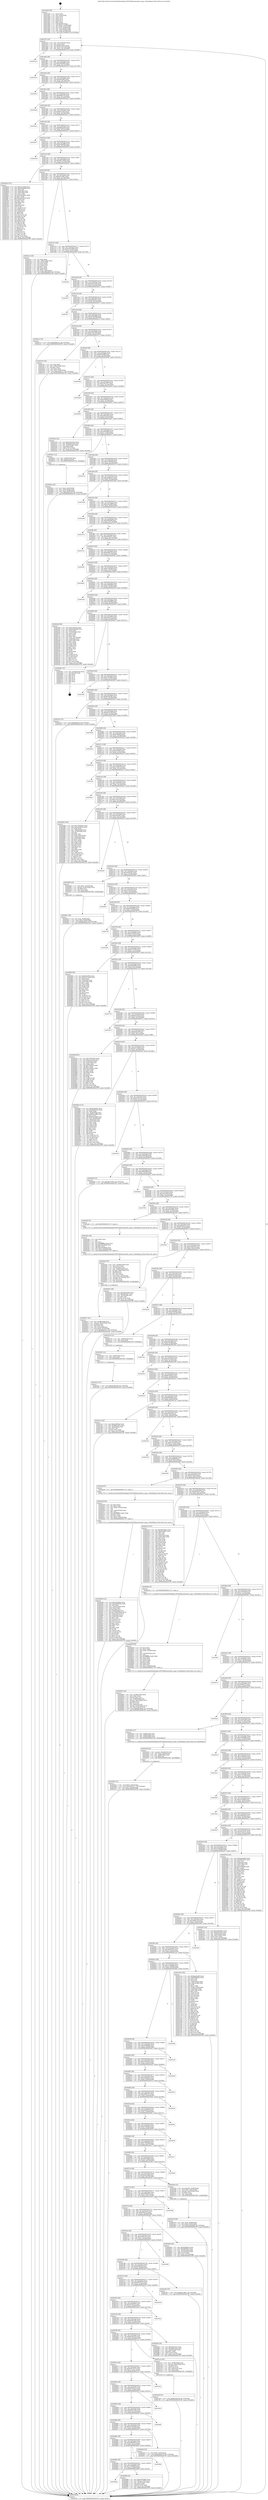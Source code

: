digraph "0x401d40" {
  label = "0x401d40 (/mnt/c/Users/mathe/Desktop/tcc/POCII/binaries/extr_map.c_PlaneEqual_Final-ollvm.out::main(0))"
  labelloc = "t"
  node[shape=record]

  Entry [label="",width=0.3,height=0.3,shape=circle,fillcolor=black,style=filled]
  "0x401d72" [label="{
     0x401d72 [32]\l
     | [instrs]\l
     &nbsp;&nbsp;0x401d72 \<+6\>: mov -0x110(%rbp),%eax\l
     &nbsp;&nbsp;0x401d78 \<+2\>: mov %eax,%ecx\l
     &nbsp;&nbsp;0x401d7a \<+6\>: sub $0x82acdae5,%ecx\l
     &nbsp;&nbsp;0x401d80 \<+6\>: mov %eax,-0x114(%rbp)\l
     &nbsp;&nbsp;0x401d86 \<+6\>: mov %ecx,-0x118(%rbp)\l
     &nbsp;&nbsp;0x401d8c \<+6\>: je 0000000000404730 \<main+0x29f0\>\l
  }"]
  "0x404730" [label="{
     0x404730\l
  }", style=dashed]
  "0x401d92" [label="{
     0x401d92 [28]\l
     | [instrs]\l
     &nbsp;&nbsp;0x401d92 \<+5\>: jmp 0000000000401d97 \<main+0x57\>\l
     &nbsp;&nbsp;0x401d97 \<+6\>: mov -0x114(%rbp),%eax\l
     &nbsp;&nbsp;0x401d9d \<+5\>: sub $0x82dcdb68,%eax\l
     &nbsp;&nbsp;0x401da2 \<+6\>: mov %eax,-0x11c(%rbp)\l
     &nbsp;&nbsp;0x401da8 \<+6\>: je 000000000040351b \<main+0x17db\>\l
  }"]
  Exit [label="",width=0.3,height=0.3,shape=circle,fillcolor=black,style=filled,peripheries=2]
  "0x40351b" [label="{
     0x40351b\l
  }", style=dashed]
  "0x401dae" [label="{
     0x401dae [28]\l
     | [instrs]\l
     &nbsp;&nbsp;0x401dae \<+5\>: jmp 0000000000401db3 \<main+0x73\>\l
     &nbsp;&nbsp;0x401db3 \<+6\>: mov -0x114(%rbp),%eax\l
     &nbsp;&nbsp;0x401db9 \<+5\>: sub $0x84f1ef65,%eax\l
     &nbsp;&nbsp;0x401dbe \<+6\>: mov %eax,-0x120(%rbp)\l
     &nbsp;&nbsp;0x401dc4 \<+6\>: je 0000000000403efa \<main+0x21ba\>\l
  }"]
  "0x403231" [label="{
     0x403231 [15]\l
     | [instrs]\l
     &nbsp;&nbsp;0x403231 \<+10\>: movl $0x6c550c6d,-0x110(%rbp)\l
     &nbsp;&nbsp;0x40323b \<+5\>: jmp 00000000004047f6 \<main+0x2ab6\>\l
  }"]
  "0x403efa" [label="{
     0x403efa\l
  }", style=dashed]
  "0x401dca" [label="{
     0x401dca [28]\l
     | [instrs]\l
     &nbsp;&nbsp;0x401dca \<+5\>: jmp 0000000000401dcf \<main+0x8f\>\l
     &nbsp;&nbsp;0x401dcf \<+6\>: mov -0x114(%rbp),%eax\l
     &nbsp;&nbsp;0x401dd5 \<+5\>: sub $0x864f5110,%eax\l
     &nbsp;&nbsp;0x401dda \<+6\>: mov %eax,-0x124(%rbp)\l
     &nbsp;&nbsp;0x401de0 \<+6\>: je 00000000004042ad \<main+0x256d\>\l
  }"]
  "0x403225" [label="{
     0x403225 [12]\l
     | [instrs]\l
     &nbsp;&nbsp;0x403225 \<+4\>: mov -0x80(%rbp),%rax\l
     &nbsp;&nbsp;0x403229 \<+3\>: mov %rax,%rdi\l
     &nbsp;&nbsp;0x40322c \<+5\>: call 0000000000401030 \<free@plt\>\l
     | [calls]\l
     &nbsp;&nbsp;0x401030 \{1\} (unknown)\l
  }"]
  "0x4042ad" [label="{
     0x4042ad\l
  }", style=dashed]
  "0x401de6" [label="{
     0x401de6 [28]\l
     | [instrs]\l
     &nbsp;&nbsp;0x401de6 \<+5\>: jmp 0000000000401deb \<main+0xab\>\l
     &nbsp;&nbsp;0x401deb \<+6\>: mov -0x114(%rbp),%eax\l
     &nbsp;&nbsp;0x401df1 \<+5\>: sub $0x88c134ec,%eax\l
     &nbsp;&nbsp;0x401df6 \<+6\>: mov %eax,-0x128(%rbp)\l
     &nbsp;&nbsp;0x401dfc \<+6\>: je 00000000004032ac \<main+0x156c\>\l
  }"]
  "0x4031e8" [label="{
     0x4031e8 [15]\l
     | [instrs]\l
     &nbsp;&nbsp;0x4031e8 \<+10\>: movl $0x9353b7d6,-0x110(%rbp)\l
     &nbsp;&nbsp;0x4031f2 \<+5\>: jmp 00000000004047f6 \<main+0x2ab6\>\l
  }"]
  "0x4032ac" [label="{
     0x4032ac\l
  }", style=dashed]
  "0x401e02" [label="{
     0x401e02 [28]\l
     | [instrs]\l
     &nbsp;&nbsp;0x401e02 \<+5\>: jmp 0000000000401e07 \<main+0xc7\>\l
     &nbsp;&nbsp;0x401e07 \<+6\>: mov -0x114(%rbp),%eax\l
     &nbsp;&nbsp;0x401e0d \<+5\>: sub $0x899292c6,%eax\l
     &nbsp;&nbsp;0x401e12 \<+6\>: mov %eax,-0x12c(%rbp)\l
     &nbsp;&nbsp;0x401e18 \<+6\>: je 0000000000404307 \<main+0x25c7\>\l
  }"]
  "0x40305c" [label="{
     0x40305c [31]\l
     | [instrs]\l
     &nbsp;&nbsp;0x40305c \<+10\>: movl $0x0,-0x8c(%rbp)\l
     &nbsp;&nbsp;0x403066 \<+10\>: movl $0x30ea3c11,-0x110(%rbp)\l
     &nbsp;&nbsp;0x403070 \<+6\>: mov %eax,-0x2e4(%rbp)\l
     &nbsp;&nbsp;0x403076 \<+5\>: jmp 00000000004047f6 \<main+0x2ab6\>\l
  }"]
  "0x404307" [label="{
     0x404307\l
  }", style=dashed]
  "0x401e1e" [label="{
     0x401e1e [28]\l
     | [instrs]\l
     &nbsp;&nbsp;0x401e1e \<+5\>: jmp 0000000000401e23 \<main+0xe3\>\l
     &nbsp;&nbsp;0x401e23 \<+6\>: mov -0x114(%rbp),%eax\l
     &nbsp;&nbsp;0x401e29 \<+5\>: sub $0x8aa0add0,%eax\l
     &nbsp;&nbsp;0x401e2e \<+6\>: mov %eax,-0x130(%rbp)\l
     &nbsp;&nbsp;0x401e34 \<+6\>: je 0000000000404536 \<main+0x27f6\>\l
  }"]
  "0x40303f" [label="{
     0x40303f [29]\l
     | [instrs]\l
     &nbsp;&nbsp;0x40303f \<+10\>: movabs $0x405159,%rdi\l
     &nbsp;&nbsp;0x403049 \<+6\>: mov %eax,-0x88(%rbp)\l
     &nbsp;&nbsp;0x40304f \<+6\>: mov -0x88(%rbp),%esi\l
     &nbsp;&nbsp;0x403055 \<+2\>: mov $0x0,%al\l
     &nbsp;&nbsp;0x403057 \<+5\>: call 0000000000401040 \<printf@plt\>\l
     | [calls]\l
     &nbsp;&nbsp;0x401040 \{1\} (unknown)\l
  }"]
  "0x404536" [label="{
     0x404536\l
  }", style=dashed]
  "0x401e3a" [label="{
     0x401e3a [28]\l
     | [instrs]\l
     &nbsp;&nbsp;0x401e3a \<+5\>: jmp 0000000000401e3f \<main+0xff\>\l
     &nbsp;&nbsp;0x401e3f \<+6\>: mov -0x114(%rbp),%eax\l
     &nbsp;&nbsp;0x401e45 \<+5\>: sub $0x8d0708e8,%eax\l
     &nbsp;&nbsp;0x401e4a \<+6\>: mov %eax,-0x134(%rbp)\l
     &nbsp;&nbsp;0x401e50 \<+6\>: je 0000000000402bcd \<main+0xe8d\>\l
  }"]
  "0x402ed9" [label="{
     0x402ed9 [112]\l
     | [instrs]\l
     &nbsp;&nbsp;0x402ed9 \<+5\>: mov $0xc81da64c,%ecx\l
     &nbsp;&nbsp;0x402ede \<+5\>: mov $0xe2660e9d,%edx\l
     &nbsp;&nbsp;0x402ee3 \<+2\>: xor %esi,%esi\l
     &nbsp;&nbsp;0x402ee5 \<+6\>: mov -0x2e0(%rbp),%edi\l
     &nbsp;&nbsp;0x402eeb \<+3\>: imul %eax,%edi\l
     &nbsp;&nbsp;0x402eee \<+3\>: movslq %edi,%r8\l
     &nbsp;&nbsp;0x402ef1 \<+4\>: mov -0x80(%rbp),%r9\l
     &nbsp;&nbsp;0x402ef5 \<+7\>: movslq -0x84(%rbp),%r10\l
     &nbsp;&nbsp;0x402efc \<+4\>: mov %r8,(%r9,%r10,8)\l
     &nbsp;&nbsp;0x402f00 \<+7\>: mov 0x4070a0,%eax\l
     &nbsp;&nbsp;0x402f07 \<+7\>: mov 0x407084,%edi\l
     &nbsp;&nbsp;0x402f0e \<+3\>: sub $0x1,%esi\l
     &nbsp;&nbsp;0x402f11 \<+3\>: mov %eax,%r11d\l
     &nbsp;&nbsp;0x402f14 \<+3\>: add %esi,%r11d\l
     &nbsp;&nbsp;0x402f17 \<+4\>: imul %r11d,%eax\l
     &nbsp;&nbsp;0x402f1b \<+3\>: and $0x1,%eax\l
     &nbsp;&nbsp;0x402f1e \<+3\>: cmp $0x0,%eax\l
     &nbsp;&nbsp;0x402f21 \<+3\>: sete %bl\l
     &nbsp;&nbsp;0x402f24 \<+3\>: cmp $0xa,%edi\l
     &nbsp;&nbsp;0x402f27 \<+4\>: setl %r14b\l
     &nbsp;&nbsp;0x402f2b \<+3\>: mov %bl,%r15b\l
     &nbsp;&nbsp;0x402f2e \<+3\>: and %r14b,%r15b\l
     &nbsp;&nbsp;0x402f31 \<+3\>: xor %r14b,%bl\l
     &nbsp;&nbsp;0x402f34 \<+3\>: or %bl,%r15b\l
     &nbsp;&nbsp;0x402f37 \<+4\>: test $0x1,%r15b\l
     &nbsp;&nbsp;0x402f3b \<+3\>: cmovne %edx,%ecx\l
     &nbsp;&nbsp;0x402f3e \<+6\>: mov %ecx,-0x110(%rbp)\l
     &nbsp;&nbsp;0x402f44 \<+5\>: jmp 00000000004047f6 \<main+0x2ab6\>\l
  }"]
  "0x402bcd" [label="{
     0x402bcd [147]\l
     | [instrs]\l
     &nbsp;&nbsp;0x402bcd \<+5\>: mov $0x214c444,%eax\l
     &nbsp;&nbsp;0x402bd2 \<+5\>: mov $0xb4b2b88f,%ecx\l
     &nbsp;&nbsp;0x402bd7 \<+2\>: mov $0x1,%dl\l
     &nbsp;&nbsp;0x402bd9 \<+7\>: mov 0x4070a0,%esi\l
     &nbsp;&nbsp;0x402be0 \<+7\>: mov 0x407084,%edi\l
     &nbsp;&nbsp;0x402be7 \<+3\>: mov %esi,%r8d\l
     &nbsp;&nbsp;0x402bea \<+7\>: sub $0x10ecab2e,%r8d\l
     &nbsp;&nbsp;0x402bf1 \<+4\>: sub $0x1,%r8d\l
     &nbsp;&nbsp;0x402bf5 \<+7\>: add $0x10ecab2e,%r8d\l
     &nbsp;&nbsp;0x402bfc \<+4\>: imul %r8d,%esi\l
     &nbsp;&nbsp;0x402c00 \<+3\>: and $0x1,%esi\l
     &nbsp;&nbsp;0x402c03 \<+3\>: cmp $0x0,%esi\l
     &nbsp;&nbsp;0x402c06 \<+4\>: sete %r9b\l
     &nbsp;&nbsp;0x402c0a \<+3\>: cmp $0xa,%edi\l
     &nbsp;&nbsp;0x402c0d \<+4\>: setl %r10b\l
     &nbsp;&nbsp;0x402c11 \<+3\>: mov %r9b,%r11b\l
     &nbsp;&nbsp;0x402c14 \<+4\>: xor $0xff,%r11b\l
     &nbsp;&nbsp;0x402c18 \<+3\>: mov %r10b,%bl\l
     &nbsp;&nbsp;0x402c1b \<+3\>: xor $0xff,%bl\l
     &nbsp;&nbsp;0x402c1e \<+3\>: xor $0x0,%dl\l
     &nbsp;&nbsp;0x402c21 \<+3\>: mov %r11b,%r14b\l
     &nbsp;&nbsp;0x402c24 \<+4\>: and $0x0,%r14b\l
     &nbsp;&nbsp;0x402c28 \<+3\>: and %dl,%r9b\l
     &nbsp;&nbsp;0x402c2b \<+3\>: mov %bl,%r15b\l
     &nbsp;&nbsp;0x402c2e \<+4\>: and $0x0,%r15b\l
     &nbsp;&nbsp;0x402c32 \<+3\>: and %dl,%r10b\l
     &nbsp;&nbsp;0x402c35 \<+3\>: or %r9b,%r14b\l
     &nbsp;&nbsp;0x402c38 \<+3\>: or %r10b,%r15b\l
     &nbsp;&nbsp;0x402c3b \<+3\>: xor %r15b,%r14b\l
     &nbsp;&nbsp;0x402c3e \<+3\>: or %bl,%r11b\l
     &nbsp;&nbsp;0x402c41 \<+4\>: xor $0xff,%r11b\l
     &nbsp;&nbsp;0x402c45 \<+3\>: or $0x0,%dl\l
     &nbsp;&nbsp;0x402c48 \<+3\>: and %dl,%r11b\l
     &nbsp;&nbsp;0x402c4b \<+3\>: or %r11b,%r14b\l
     &nbsp;&nbsp;0x402c4e \<+4\>: test $0x1,%r14b\l
     &nbsp;&nbsp;0x402c52 \<+3\>: cmovne %ecx,%eax\l
     &nbsp;&nbsp;0x402c55 \<+6\>: mov %eax,-0x110(%rbp)\l
     &nbsp;&nbsp;0x402c5b \<+5\>: jmp 00000000004047f6 \<main+0x2ab6\>\l
  }"]
  "0x401e56" [label="{
     0x401e56 [28]\l
     | [instrs]\l
     &nbsp;&nbsp;0x401e56 \<+5\>: jmp 0000000000401e5b \<main+0x11b\>\l
     &nbsp;&nbsp;0x401e5b \<+6\>: mov -0x114(%rbp),%eax\l
     &nbsp;&nbsp;0x401e61 \<+5\>: sub $0x8f313dd1,%eax\l
     &nbsp;&nbsp;0x401e66 \<+6\>: mov %eax,-0x138(%rbp)\l
     &nbsp;&nbsp;0x401e6c \<+6\>: je 0000000000402ce1 \<main+0xfa1\>\l
  }"]
  "0x402ead" [label="{
     0x402ead [44]\l
     | [instrs]\l
     &nbsp;&nbsp;0x402ead \<+2\>: xor %ecx,%ecx\l
     &nbsp;&nbsp;0x402eaf \<+5\>: mov $0x2,%edx\l
     &nbsp;&nbsp;0x402eb4 \<+6\>: mov %edx,-0x2dc(%rbp)\l
     &nbsp;&nbsp;0x402eba \<+1\>: cltd\l
     &nbsp;&nbsp;0x402ebb \<+6\>: mov -0x2dc(%rbp),%esi\l
     &nbsp;&nbsp;0x402ec1 \<+2\>: idiv %esi\l
     &nbsp;&nbsp;0x402ec3 \<+6\>: imul $0xfffffffe,%edx,%edx\l
     &nbsp;&nbsp;0x402ec9 \<+3\>: sub $0x1,%ecx\l
     &nbsp;&nbsp;0x402ecc \<+2\>: sub %ecx,%edx\l
     &nbsp;&nbsp;0x402ece \<+6\>: mov %edx,-0x2e0(%rbp)\l
     &nbsp;&nbsp;0x402ed4 \<+5\>: call 0000000000401170 \<next_i\>\l
     | [calls]\l
     &nbsp;&nbsp;0x401170 \{1\} (/mnt/c/Users/mathe/Desktop/tcc/POCII/binaries/extr_map.c_PlaneEqual_Final-ollvm.out::next_i)\l
  }"]
  "0x402ce1" [label="{
     0x402ce1 [36]\l
     | [instrs]\l
     &nbsp;&nbsp;0x402ce1 \<+2\>: xor %eax,%eax\l
     &nbsp;&nbsp;0x402ce3 \<+3\>: mov -0x6c(%rbp),%ecx\l
     &nbsp;&nbsp;0x402ce6 \<+2\>: mov %eax,%edx\l
     &nbsp;&nbsp;0x402ce8 \<+2\>: sub %ecx,%edx\l
     &nbsp;&nbsp;0x402cea \<+2\>: mov %eax,%ecx\l
     &nbsp;&nbsp;0x402cec \<+3\>: sub $0x1,%ecx\l
     &nbsp;&nbsp;0x402cef \<+2\>: add %ecx,%edx\l
     &nbsp;&nbsp;0x402cf1 \<+2\>: sub %edx,%eax\l
     &nbsp;&nbsp;0x402cf3 \<+3\>: mov %eax,-0x6c(%rbp)\l
     &nbsp;&nbsp;0x402cf6 \<+10\>: movl $0x329eab88,-0x110(%rbp)\l
     &nbsp;&nbsp;0x402d00 \<+5\>: jmp 00000000004047f6 \<main+0x2ab6\>\l
  }"]
  "0x401e72" [label="{
     0x401e72 [28]\l
     | [instrs]\l
     &nbsp;&nbsp;0x401e72 \<+5\>: jmp 0000000000401e77 \<main+0x137\>\l
     &nbsp;&nbsp;0x401e77 \<+6\>: mov -0x114(%rbp),%eax\l
     &nbsp;&nbsp;0x401e7d \<+5\>: sub $0x91972a60,%eax\l
     &nbsp;&nbsp;0x401e82 \<+6\>: mov %eax,-0x13c(%rbp)\l
     &nbsp;&nbsp;0x401e88 \<+6\>: je 00000000004034f9 \<main+0x17b9\>\l
  }"]
  "0x402d1c" [label="{
     0x402d1c [29]\l
     | [instrs]\l
     &nbsp;&nbsp;0x402d1c \<+4\>: mov %rax,-0x80(%rbp)\l
     &nbsp;&nbsp;0x402d20 \<+10\>: movl $0x0,-0x84(%rbp)\l
     &nbsp;&nbsp;0x402d2a \<+10\>: movl $0xdbcf2ecf,-0x110(%rbp)\l
     &nbsp;&nbsp;0x402d34 \<+5\>: jmp 00000000004047f6 \<main+0x2ab6\>\l
  }"]
  "0x4034f9" [label="{
     0x4034f9\l
  }", style=dashed]
  "0x401e8e" [label="{
     0x401e8e [28]\l
     | [instrs]\l
     &nbsp;&nbsp;0x401e8e \<+5\>: jmp 0000000000401e93 \<main+0x153\>\l
     &nbsp;&nbsp;0x401e93 \<+6\>: mov -0x114(%rbp),%eax\l
     &nbsp;&nbsp;0x401e99 \<+5\>: sub $0x92432c26,%eax\l
     &nbsp;&nbsp;0x401e9e \<+6\>: mov %eax,-0x140(%rbp)\l
     &nbsp;&nbsp;0x401ea4 \<+6\>: je 0000000000404437 \<main+0x26f7\>\l
  }"]
  "0x402b97" [label="{
     0x402b97 [54]\l
     | [instrs]\l
     &nbsp;&nbsp;0x402b97 \<+6\>: mov -0x2d8(%rbp),%ecx\l
     &nbsp;&nbsp;0x402b9d \<+3\>: imul %eax,%ecx\l
     &nbsp;&nbsp;0x402ba0 \<+3\>: movslq %ecx,%r8\l
     &nbsp;&nbsp;0x402ba3 \<+4\>: mov -0x68(%rbp),%r9\l
     &nbsp;&nbsp;0x402ba7 \<+4\>: movslq -0x6c(%rbp),%r10\l
     &nbsp;&nbsp;0x402bab \<+4\>: shl $0x4,%r10\l
     &nbsp;&nbsp;0x402baf \<+3\>: add %r10,%r9\l
     &nbsp;&nbsp;0x402bb2 \<+4\>: mov 0x8(%r9),%r9\l
     &nbsp;&nbsp;0x402bb6 \<+4\>: movslq -0x74(%rbp),%r10\l
     &nbsp;&nbsp;0x402bba \<+4\>: mov %r8,(%r9,%r10,8)\l
     &nbsp;&nbsp;0x402bbe \<+10\>: movl $0x8d0708e8,-0x110(%rbp)\l
     &nbsp;&nbsp;0x402bc8 \<+5\>: jmp 00000000004047f6 \<main+0x2ab6\>\l
  }"]
  "0x404437" [label="{
     0x404437\l
  }", style=dashed]
  "0x401eaa" [label="{
     0x401eaa [28]\l
     | [instrs]\l
     &nbsp;&nbsp;0x401eaa \<+5\>: jmp 0000000000401eaf \<main+0x16f\>\l
     &nbsp;&nbsp;0x401eaf \<+6\>: mov -0x114(%rbp),%eax\l
     &nbsp;&nbsp;0x401eb5 \<+5\>: sub $0x92fd4a41,%eax\l
     &nbsp;&nbsp;0x401eba \<+6\>: mov %eax,-0x144(%rbp)\l
     &nbsp;&nbsp;0x401ec0 \<+6\>: je 0000000000403d77 \<main+0x2037\>\l
  }"]
  "0x402b63" [label="{
     0x402b63 [52]\l
     | [instrs]\l
     &nbsp;&nbsp;0x402b63 \<+2\>: xor %ecx,%ecx\l
     &nbsp;&nbsp;0x402b65 \<+5\>: mov $0x2,%edx\l
     &nbsp;&nbsp;0x402b6a \<+6\>: mov %edx,-0x2d4(%rbp)\l
     &nbsp;&nbsp;0x402b70 \<+1\>: cltd\l
     &nbsp;&nbsp;0x402b71 \<+6\>: mov -0x2d4(%rbp),%esi\l
     &nbsp;&nbsp;0x402b77 \<+2\>: idiv %esi\l
     &nbsp;&nbsp;0x402b79 \<+6\>: imul $0xfffffffe,%edx,%edx\l
     &nbsp;&nbsp;0x402b7f \<+2\>: mov %ecx,%edi\l
     &nbsp;&nbsp;0x402b81 \<+2\>: sub %edx,%edi\l
     &nbsp;&nbsp;0x402b83 \<+2\>: mov %ecx,%edx\l
     &nbsp;&nbsp;0x402b85 \<+3\>: sub $0x1,%edx\l
     &nbsp;&nbsp;0x402b88 \<+2\>: add %edx,%edi\l
     &nbsp;&nbsp;0x402b8a \<+2\>: sub %edi,%ecx\l
     &nbsp;&nbsp;0x402b8c \<+6\>: mov %ecx,-0x2d8(%rbp)\l
     &nbsp;&nbsp;0x402b92 \<+5\>: call 0000000000401170 \<next_i\>\l
     | [calls]\l
     &nbsp;&nbsp;0x401170 \{1\} (/mnt/c/Users/mathe/Desktop/tcc/POCII/binaries/extr_map.c_PlaneEqual_Final-ollvm.out::next_i)\l
  }"]
  "0x403d77" [label="{
     0x403d77\l
  }", style=dashed]
  "0x401ec6" [label="{
     0x401ec6 [28]\l
     | [instrs]\l
     &nbsp;&nbsp;0x401ec6 \<+5\>: jmp 0000000000401ecb \<main+0x18b\>\l
     &nbsp;&nbsp;0x401ecb \<+6\>: mov -0x114(%rbp),%eax\l
     &nbsp;&nbsp;0x401ed1 \<+5\>: sub $0x930deddd,%eax\l
     &nbsp;&nbsp;0x401ed6 \<+6\>: mov %eax,-0x148(%rbp)\l
     &nbsp;&nbsp;0x401edc \<+6\>: je 0000000000402cc3 \<main+0xf83\>\l
  }"]
  "0x402b17" [label="{
     0x402b17 [41]\l
     | [instrs]\l
     &nbsp;&nbsp;0x402b17 \<+4\>: mov -0x68(%rbp),%rsi\l
     &nbsp;&nbsp;0x402b1b \<+4\>: movslq -0x6c(%rbp),%rdi\l
     &nbsp;&nbsp;0x402b1f \<+4\>: shl $0x4,%rdi\l
     &nbsp;&nbsp;0x402b23 \<+3\>: add %rdi,%rsi\l
     &nbsp;&nbsp;0x402b26 \<+4\>: mov %rax,0x8(%rsi)\l
     &nbsp;&nbsp;0x402b2a \<+7\>: movl $0x0,-0x74(%rbp)\l
     &nbsp;&nbsp;0x402b31 \<+10\>: movl $0x4f0dc51a,-0x110(%rbp)\l
     &nbsp;&nbsp;0x402b3b \<+5\>: jmp 00000000004047f6 \<main+0x2ab6\>\l
  }"]
  "0x402cc3" [label="{
     0x402cc3 [15]\l
     | [instrs]\l
     &nbsp;&nbsp;0x402cc3 \<+10\>: movl $0x4f0dc51a,-0x110(%rbp)\l
     &nbsp;&nbsp;0x402ccd \<+5\>: jmp 00000000004047f6 \<main+0x2ab6\>\l
  }"]
  "0x401ee2" [label="{
     0x401ee2 [28]\l
     | [instrs]\l
     &nbsp;&nbsp;0x401ee2 \<+5\>: jmp 0000000000401ee7 \<main+0x1a7\>\l
     &nbsp;&nbsp;0x401ee7 \<+6\>: mov -0x114(%rbp),%eax\l
     &nbsp;&nbsp;0x401eed \<+5\>: sub $0x9353b7d6,%eax\l
     &nbsp;&nbsp;0x401ef2 \<+6\>: mov %eax,-0x14c(%rbp)\l
     &nbsp;&nbsp;0x401ef8 \<+6\>: je 00000000004031f7 \<main+0x14b7\>\l
  }"]
  "0x402ae2" [label="{
     0x402ae2 [53]\l
     | [instrs]\l
     &nbsp;&nbsp;0x402ae2 \<+6\>: mov -0x2d0(%rbp),%ecx\l
     &nbsp;&nbsp;0x402ae8 \<+3\>: imul %eax,%ecx\l
     &nbsp;&nbsp;0x402aeb \<+3\>: movslq %ecx,%rsi\l
     &nbsp;&nbsp;0x402aee \<+4\>: mov -0x68(%rbp),%rdi\l
     &nbsp;&nbsp;0x402af2 \<+4\>: movslq -0x6c(%rbp),%r8\l
     &nbsp;&nbsp;0x402af6 \<+4\>: shl $0x4,%r8\l
     &nbsp;&nbsp;0x402afa \<+3\>: add %r8,%rdi\l
     &nbsp;&nbsp;0x402afd \<+3\>: mov %rsi,(%rdi)\l
     &nbsp;&nbsp;0x402b00 \<+7\>: movl $0x1,-0x70(%rbp)\l
     &nbsp;&nbsp;0x402b07 \<+4\>: movslq -0x70(%rbp),%rsi\l
     &nbsp;&nbsp;0x402b0b \<+4\>: shl $0x3,%rsi\l
     &nbsp;&nbsp;0x402b0f \<+3\>: mov %rsi,%rdi\l
     &nbsp;&nbsp;0x402b12 \<+5\>: call 0000000000401060 \<malloc@plt\>\l
     | [calls]\l
     &nbsp;&nbsp;0x401060 \{1\} (unknown)\l
  }"]
  "0x4031f7" [label="{
     0x4031f7 [34]\l
     | [instrs]\l
     &nbsp;&nbsp;0x4031f7 \<+2\>: xor %eax,%eax\l
     &nbsp;&nbsp;0x4031f9 \<+6\>: mov -0x8c(%rbp),%ecx\l
     &nbsp;&nbsp;0x4031ff \<+3\>: sub $0x1,%eax\l
     &nbsp;&nbsp;0x403202 \<+2\>: sub %eax,%ecx\l
     &nbsp;&nbsp;0x403204 \<+6\>: mov %ecx,-0x8c(%rbp)\l
     &nbsp;&nbsp;0x40320a \<+10\>: movl $0x30ea3c11,-0x110(%rbp)\l
     &nbsp;&nbsp;0x403214 \<+5\>: jmp 00000000004047f6 \<main+0x2ab6\>\l
  }"]
  "0x401efe" [label="{
     0x401efe [28]\l
     | [instrs]\l
     &nbsp;&nbsp;0x401efe \<+5\>: jmp 0000000000401f03 \<main+0x1c3\>\l
     &nbsp;&nbsp;0x401f03 \<+6\>: mov -0x114(%rbp),%eax\l
     &nbsp;&nbsp;0x401f09 \<+5\>: sub $0x966c49fd,%eax\l
     &nbsp;&nbsp;0x401f0e \<+6\>: mov %eax,-0x150(%rbp)\l
     &nbsp;&nbsp;0x401f14 \<+6\>: je 0000000000404056 \<main+0x2316\>\l
  }"]
  "0x402aba" [label="{
     0x402aba [40]\l
     | [instrs]\l
     &nbsp;&nbsp;0x402aba \<+5\>: mov $0x2,%ecx\l
     &nbsp;&nbsp;0x402abf \<+1\>: cltd\l
     &nbsp;&nbsp;0x402ac0 \<+2\>: idiv %ecx\l
     &nbsp;&nbsp;0x402ac2 \<+6\>: imul $0xfffffffe,%edx,%ecx\l
     &nbsp;&nbsp;0x402ac8 \<+6\>: sub $0x23dce6dd,%ecx\l
     &nbsp;&nbsp;0x402ace \<+3\>: add $0x1,%ecx\l
     &nbsp;&nbsp;0x402ad1 \<+6\>: add $0x23dce6dd,%ecx\l
     &nbsp;&nbsp;0x402ad7 \<+6\>: mov %ecx,-0x2d0(%rbp)\l
     &nbsp;&nbsp;0x402add \<+5\>: call 0000000000401170 \<next_i\>\l
     | [calls]\l
     &nbsp;&nbsp;0x401170 \{1\} (/mnt/c/Users/mathe/Desktop/tcc/POCII/binaries/extr_map.c_PlaneEqual_Final-ollvm.out::next_i)\l
  }"]
  "0x404056" [label="{
     0x404056\l
  }", style=dashed]
  "0x401f1a" [label="{
     0x401f1a [28]\l
     | [instrs]\l
     &nbsp;&nbsp;0x401f1a \<+5\>: jmp 0000000000401f1f \<main+0x1df\>\l
     &nbsp;&nbsp;0x401f1f \<+6\>: mov -0x114(%rbp),%eax\l
     &nbsp;&nbsp;0x401f25 \<+5\>: sub $0x976a7f37,%eax\l
     &nbsp;&nbsp;0x401f2a \<+6\>: mov %eax,-0x154(%rbp)\l
     &nbsp;&nbsp;0x401f30 \<+6\>: je 0000000000403dcd \<main+0x208d\>\l
  }"]
  "0x402a7d" [label="{
     0x402a7d [26]\l
     | [instrs]\l
     &nbsp;&nbsp;0x402a7d \<+4\>: mov %rax,-0x68(%rbp)\l
     &nbsp;&nbsp;0x402a81 \<+7\>: movl $0x0,-0x6c(%rbp)\l
     &nbsp;&nbsp;0x402a88 \<+10\>: movl $0x329eab88,-0x110(%rbp)\l
     &nbsp;&nbsp;0x402a92 \<+5\>: jmp 00000000004047f6 \<main+0x2ab6\>\l
  }"]
  "0x403dcd" [label="{
     0x403dcd\l
  }", style=dashed]
  "0x401f36" [label="{
     0x401f36 [28]\l
     | [instrs]\l
     &nbsp;&nbsp;0x401f36 \<+5\>: jmp 0000000000401f3b \<main+0x1fb\>\l
     &nbsp;&nbsp;0x401f3b \<+6\>: mov -0x114(%rbp),%eax\l
     &nbsp;&nbsp;0x401f41 \<+5\>: sub $0xa03bf8c0,%eax\l
     &nbsp;&nbsp;0x401f46 \<+6\>: mov %eax,-0x158(%rbp)\l
     &nbsp;&nbsp;0x401f4c \<+6\>: je 00000000004045b5 \<main+0x2875\>\l
  }"]
  "0x4029ce" [label="{
     0x4029ce [24]\l
     | [instrs]\l
     &nbsp;&nbsp;0x4029ce \<+3\>: mov %eax,-0x4c(%rbp)\l
     &nbsp;&nbsp;0x4029d1 \<+3\>: mov -0x4c(%rbp),%eax\l
     &nbsp;&nbsp;0x4029d4 \<+3\>: mov %eax,-0x30(%rbp)\l
     &nbsp;&nbsp;0x4029d7 \<+10\>: movl $0x62961e46,-0x110(%rbp)\l
     &nbsp;&nbsp;0x4029e1 \<+5\>: jmp 00000000004047f6 \<main+0x2ab6\>\l
  }"]
  "0x4045b5" [label="{
     0x4045b5\l
  }", style=dashed]
  "0x401f52" [label="{
     0x401f52 [28]\l
     | [instrs]\l
     &nbsp;&nbsp;0x401f52 \<+5\>: jmp 0000000000401f57 \<main+0x217\>\l
     &nbsp;&nbsp;0x401f57 \<+6\>: mov -0x114(%rbp),%eax\l
     &nbsp;&nbsp;0x401f5d \<+5\>: sub $0xa2b8149a,%eax\l
     &nbsp;&nbsp;0x401f62 \<+6\>: mov %eax,-0x15c(%rbp)\l
     &nbsp;&nbsp;0x401f68 \<+6\>: je 0000000000402a40 \<main+0xd00\>\l
  }"]
  "0x401d40" [label="{
     0x401d40 [50]\l
     | [instrs]\l
     &nbsp;&nbsp;0x401d40 \<+1\>: push %rbp\l
     &nbsp;&nbsp;0x401d41 \<+3\>: mov %rsp,%rbp\l
     &nbsp;&nbsp;0x401d44 \<+2\>: push %r15\l
     &nbsp;&nbsp;0x401d46 \<+2\>: push %r14\l
     &nbsp;&nbsp;0x401d48 \<+2\>: push %r13\l
     &nbsp;&nbsp;0x401d4a \<+2\>: push %r12\l
     &nbsp;&nbsp;0x401d4c \<+1\>: push %rbx\l
     &nbsp;&nbsp;0x401d4d \<+7\>: sub $0x308,%rsp\l
     &nbsp;&nbsp;0x401d54 \<+7\>: movl $0x0,-0x38(%rbp)\l
     &nbsp;&nbsp;0x401d5b \<+3\>: mov %edi,-0x3c(%rbp)\l
     &nbsp;&nbsp;0x401d5e \<+4\>: mov %rsi,-0x48(%rbp)\l
     &nbsp;&nbsp;0x401d62 \<+3\>: mov -0x3c(%rbp),%edi\l
     &nbsp;&nbsp;0x401d65 \<+3\>: mov %edi,-0x34(%rbp)\l
     &nbsp;&nbsp;0x401d68 \<+10\>: movl $0x70eef69d,-0x110(%rbp)\l
  }"]
  "0x402a40" [label="{
     0x402a40 [30]\l
     | [instrs]\l
     &nbsp;&nbsp;0x402a40 \<+5\>: mov $0x434430e3,%eax\l
     &nbsp;&nbsp;0x402a45 \<+5\>: mov $0x49eb1cb8,%ecx\l
     &nbsp;&nbsp;0x402a4a \<+3\>: mov -0x30(%rbp),%edx\l
     &nbsp;&nbsp;0x402a4d \<+3\>: cmp $0x0,%edx\l
     &nbsp;&nbsp;0x402a50 \<+3\>: cmove %ecx,%eax\l
     &nbsp;&nbsp;0x402a53 \<+6\>: mov %eax,-0x110(%rbp)\l
     &nbsp;&nbsp;0x402a59 \<+5\>: jmp 00000000004047f6 \<main+0x2ab6\>\l
  }"]
  "0x401f6e" [label="{
     0x401f6e [28]\l
     | [instrs]\l
     &nbsp;&nbsp;0x401f6e \<+5\>: jmp 0000000000401f73 \<main+0x233\>\l
     &nbsp;&nbsp;0x401f73 \<+6\>: mov -0x114(%rbp),%eax\l
     &nbsp;&nbsp;0x401f79 \<+5\>: sub $0xa5075d85,%eax\l
     &nbsp;&nbsp;0x401f7e \<+6\>: mov %eax,-0x160(%rbp)\l
     &nbsp;&nbsp;0x401f84 \<+6\>: je 00000000004029c1 \<main+0xc81\>\l
  }"]
  "0x4047f6" [label="{
     0x4047f6 [5]\l
     | [instrs]\l
     &nbsp;&nbsp;0x4047f6 \<+5\>: jmp 0000000000401d72 \<main+0x32\>\l
  }"]
  "0x4029c1" [label="{
     0x4029c1 [13]\l
     | [instrs]\l
     &nbsp;&nbsp;0x4029c1 \<+4\>: mov -0x48(%rbp),%rax\l
     &nbsp;&nbsp;0x4029c5 \<+4\>: mov 0x8(%rax),%rdi\l
     &nbsp;&nbsp;0x4029c9 \<+5\>: call 0000000000401070 \<atoi@plt\>\l
     | [calls]\l
     &nbsp;&nbsp;0x401070 \{1\} (unknown)\l
  }"]
  "0x401f8a" [label="{
     0x401f8a [28]\l
     | [instrs]\l
     &nbsp;&nbsp;0x401f8a \<+5\>: jmp 0000000000401f8f \<main+0x24f\>\l
     &nbsp;&nbsp;0x401f8f \<+6\>: mov -0x114(%rbp),%eax\l
     &nbsp;&nbsp;0x401f95 \<+5\>: sub $0xa5398eaf,%eax\l
     &nbsp;&nbsp;0x401f9a \<+6\>: mov %eax,-0x164(%rbp)\l
     &nbsp;&nbsp;0x401fa0 \<+6\>: je 000000000040479c \<main+0x2a5c\>\l
  }"]
  "0x4028ba" [label="{
     0x4028ba\l
  }", style=dashed]
  "0x40479c" [label="{
     0x40479c\l
  }", style=dashed]
  "0x401fa6" [label="{
     0x401fa6 [28]\l
     | [instrs]\l
     &nbsp;&nbsp;0x401fa6 \<+5\>: jmp 0000000000401fab \<main+0x26b\>\l
     &nbsp;&nbsp;0x401fab \<+6\>: mov -0x114(%rbp),%eax\l
     &nbsp;&nbsp;0x401fb1 \<+5\>: sub $0xa948dac1,%eax\l
     &nbsp;&nbsp;0x401fb6 \<+6\>: mov %eax,-0x168(%rbp)\l
     &nbsp;&nbsp;0x401fbc \<+6\>: je 0000000000403288 \<main+0x1548\>\l
  }"]
  "0x402988" [label="{
     0x402988 [30]\l
     | [instrs]\l
     &nbsp;&nbsp;0x402988 \<+5\>: mov $0xa5075d85,%eax\l
     &nbsp;&nbsp;0x40298d \<+5\>: mov $0x2a737804,%ecx\l
     &nbsp;&nbsp;0x402992 \<+3\>: mov -0x34(%rbp),%edx\l
     &nbsp;&nbsp;0x402995 \<+3\>: cmp $0x2,%edx\l
     &nbsp;&nbsp;0x402998 \<+3\>: cmovne %ecx,%eax\l
     &nbsp;&nbsp;0x40299b \<+6\>: mov %eax,-0x110(%rbp)\l
     &nbsp;&nbsp;0x4029a1 \<+5\>: jmp 00000000004047f6 \<main+0x2ab6\>\l
  }"]
  "0x403288" [label="{
     0x403288\l
  }", style=dashed]
  "0x401fc2" [label="{
     0x401fc2 [28]\l
     | [instrs]\l
     &nbsp;&nbsp;0x401fc2 \<+5\>: jmp 0000000000401fc7 \<main+0x287\>\l
     &nbsp;&nbsp;0x401fc7 \<+6\>: mov -0x114(%rbp),%eax\l
     &nbsp;&nbsp;0x401fcd \<+5\>: sub $0xac44a488,%eax\l
     &nbsp;&nbsp;0x401fd2 \<+6\>: mov %eax,-0x16c(%rbp)\l
     &nbsp;&nbsp;0x401fd8 \<+6\>: je 0000000000403ad4 \<main+0x1d94\>\l
  }"]
  "0x40289e" [label="{
     0x40289e [28]\l
     | [instrs]\l
     &nbsp;&nbsp;0x40289e \<+5\>: jmp 00000000004028a3 \<main+0xb63\>\l
     &nbsp;&nbsp;0x4028a3 \<+6\>: mov -0x114(%rbp),%eax\l
     &nbsp;&nbsp;0x4028a9 \<+5\>: sub $0x70eef69d,%eax\l
     &nbsp;&nbsp;0x4028ae \<+6\>: mov %eax,-0x2b0(%rbp)\l
     &nbsp;&nbsp;0x4028b4 \<+6\>: je 0000000000402988 \<main+0xc48\>\l
  }"]
  "0x403ad4" [label="{
     0x403ad4\l
  }", style=dashed]
  "0x401fde" [label="{
     0x401fde [28]\l
     | [instrs]\l
     &nbsp;&nbsp;0x401fde \<+5\>: jmp 0000000000401fe3 \<main+0x2a3\>\l
     &nbsp;&nbsp;0x401fe3 \<+6\>: mov -0x114(%rbp),%eax\l
     &nbsp;&nbsp;0x401fe9 \<+5\>: sub $0xad8f2fed,%eax\l
     &nbsp;&nbsp;0x401fee \<+6\>: mov %eax,-0x170(%rbp)\l
     &nbsp;&nbsp;0x401ff4 \<+6\>: je 0000000000403370 \<main+0x1630\>\l
  }"]
  "0x404662" [label="{
     0x404662\l
  }", style=dashed]
  "0x403370" [label="{
     0x403370\l
  }", style=dashed]
  "0x401ffa" [label="{
     0x401ffa [28]\l
     | [instrs]\l
     &nbsp;&nbsp;0x401ffa \<+5\>: jmp 0000000000401fff \<main+0x2bf\>\l
     &nbsp;&nbsp;0x401fff \<+6\>: mov -0x114(%rbp),%eax\l
     &nbsp;&nbsp;0x402005 \<+5\>: sub $0xaeddcfa7,%eax\l
     &nbsp;&nbsp;0x40200a \<+6\>: mov %eax,-0x174(%rbp)\l
     &nbsp;&nbsp;0x402010 \<+6\>: je 000000000040415a \<main+0x241a\>\l
  }"]
  "0x402882" [label="{
     0x402882 [28]\l
     | [instrs]\l
     &nbsp;&nbsp;0x402882 \<+5\>: jmp 0000000000402887 \<main+0xb47\>\l
     &nbsp;&nbsp;0x402887 \<+6\>: mov -0x114(%rbp),%eax\l
     &nbsp;&nbsp;0x40288d \<+5\>: sub $0x6d8b399c,%eax\l
     &nbsp;&nbsp;0x402892 \<+6\>: mov %eax,-0x2ac(%rbp)\l
     &nbsp;&nbsp;0x402898 \<+6\>: je 0000000000404662 \<main+0x2922\>\l
  }"]
  "0x40415a" [label="{
     0x40415a\l
  }", style=dashed]
  "0x402016" [label="{
     0x402016 [28]\l
     | [instrs]\l
     &nbsp;&nbsp;0x402016 \<+5\>: jmp 000000000040201b \<main+0x2db\>\l
     &nbsp;&nbsp;0x40201b \<+6\>: mov -0x114(%rbp),%eax\l
     &nbsp;&nbsp;0x402021 \<+5\>: sub $0xb0d09732,%eax\l
     &nbsp;&nbsp;0x402026 \<+6\>: mov %eax,-0x178(%rbp)\l
     &nbsp;&nbsp;0x40202c \<+6\>: je 00000000004043fb \<main+0x26bb\>\l
  }"]
  "0x40444b" [label="{
     0x40444b [22]\l
     | [instrs]\l
     &nbsp;&nbsp;0x40444b \<+7\>: movl $0x0,-0x38(%rbp)\l
     &nbsp;&nbsp;0x404452 \<+10\>: movl $0xb4dad176,-0x110(%rbp)\l
     &nbsp;&nbsp;0x40445c \<+5\>: jmp 00000000004047f6 \<main+0x2ab6\>\l
  }"]
  "0x4043fb" [label="{
     0x4043fb\l
  }", style=dashed]
  "0x402032" [label="{
     0x402032 [28]\l
     | [instrs]\l
     &nbsp;&nbsp;0x402032 \<+5\>: jmp 0000000000402037 \<main+0x2f7\>\l
     &nbsp;&nbsp;0x402037 \<+6\>: mov -0x114(%rbp),%eax\l
     &nbsp;&nbsp;0x40203d \<+5\>: sub $0xb17a924e,%eax\l
     &nbsp;&nbsp;0x402042 \<+6\>: mov %eax,-0x17c(%rbp)\l
     &nbsp;&nbsp;0x402048 \<+6\>: je 0000000000403664 \<main+0x1924\>\l
  }"]
  "0x402866" [label="{
     0x402866 [28]\l
     | [instrs]\l
     &nbsp;&nbsp;0x402866 \<+5\>: jmp 000000000040286b \<main+0xb2b\>\l
     &nbsp;&nbsp;0x40286b \<+6\>: mov -0x114(%rbp),%eax\l
     &nbsp;&nbsp;0x402871 \<+5\>: sub $0x6c550c6d,%eax\l
     &nbsp;&nbsp;0x402876 \<+6\>: mov %eax,-0x2a8(%rbp)\l
     &nbsp;&nbsp;0x40287c \<+6\>: je 000000000040444b \<main+0x270b\>\l
  }"]
  "0x403664" [label="{
     0x403664\l
  }", style=dashed]
  "0x40204e" [label="{
     0x40204e [28]\l
     | [instrs]\l
     &nbsp;&nbsp;0x40204e \<+5\>: jmp 0000000000402053 \<main+0x313\>\l
     &nbsp;&nbsp;0x402053 \<+6\>: mov -0x114(%rbp),%eax\l
     &nbsp;&nbsp;0x402059 \<+5\>: sub $0xb2766505,%eax\l
     &nbsp;&nbsp;0x40205e \<+6\>: mov %eax,-0x180(%rbp)\l
     &nbsp;&nbsp;0x402064 \<+6\>: je 00000000004043a9 \<main+0x2669\>\l
  }"]
  "0x40468f" [label="{
     0x40468f\l
  }", style=dashed]
  "0x4043a9" [label="{
     0x4043a9\l
  }", style=dashed]
  "0x40206a" [label="{
     0x40206a [28]\l
     | [instrs]\l
     &nbsp;&nbsp;0x40206a \<+5\>: jmp 000000000040206f \<main+0x32f\>\l
     &nbsp;&nbsp;0x40206f \<+6\>: mov -0x114(%rbp),%eax\l
     &nbsp;&nbsp;0x402075 \<+5\>: sub $0xb4b2b88f,%eax\l
     &nbsp;&nbsp;0x40207a \<+6\>: mov %eax,-0x184(%rbp)\l
     &nbsp;&nbsp;0x402080 \<+6\>: je 0000000000402c60 \<main+0xf20\>\l
  }"]
  "0x40284a" [label="{
     0x40284a [28]\l
     | [instrs]\l
     &nbsp;&nbsp;0x40284a \<+5\>: jmp 000000000040284f \<main+0xb0f\>\l
     &nbsp;&nbsp;0x40284f \<+6\>: mov -0x114(%rbp),%eax\l
     &nbsp;&nbsp;0x402855 \<+5\>: sub $0x6bbb7c3d,%eax\l
     &nbsp;&nbsp;0x40285a \<+6\>: mov %eax,-0x2a4(%rbp)\l
     &nbsp;&nbsp;0x402860 \<+6\>: je 000000000040468f \<main+0x294f\>\l
  }"]
  "0x402c60" [label="{
     0x402c60 [99]\l
     | [instrs]\l
     &nbsp;&nbsp;0x402c60 \<+5\>: mov $0x214c444,%eax\l
     &nbsp;&nbsp;0x402c65 \<+5\>: mov $0x930deddd,%ecx\l
     &nbsp;&nbsp;0x402c6a \<+2\>: xor %edx,%edx\l
     &nbsp;&nbsp;0x402c6c \<+3\>: mov -0x74(%rbp),%esi\l
     &nbsp;&nbsp;0x402c6f \<+2\>: mov %edx,%edi\l
     &nbsp;&nbsp;0x402c71 \<+3\>: sub $0x1,%edi\l
     &nbsp;&nbsp;0x402c74 \<+2\>: sub %edi,%esi\l
     &nbsp;&nbsp;0x402c76 \<+3\>: mov %esi,-0x74(%rbp)\l
     &nbsp;&nbsp;0x402c79 \<+7\>: mov 0x4070a0,%esi\l
     &nbsp;&nbsp;0x402c80 \<+7\>: mov 0x407084,%edi\l
     &nbsp;&nbsp;0x402c87 \<+3\>: sub $0x1,%edx\l
     &nbsp;&nbsp;0x402c8a \<+3\>: mov %esi,%r8d\l
     &nbsp;&nbsp;0x402c8d \<+3\>: add %edx,%r8d\l
     &nbsp;&nbsp;0x402c90 \<+4\>: imul %r8d,%esi\l
     &nbsp;&nbsp;0x402c94 \<+3\>: and $0x1,%esi\l
     &nbsp;&nbsp;0x402c97 \<+3\>: cmp $0x0,%esi\l
     &nbsp;&nbsp;0x402c9a \<+4\>: sete %r9b\l
     &nbsp;&nbsp;0x402c9e \<+3\>: cmp $0xa,%edi\l
     &nbsp;&nbsp;0x402ca1 \<+4\>: setl %r10b\l
     &nbsp;&nbsp;0x402ca5 \<+3\>: mov %r9b,%r11b\l
     &nbsp;&nbsp;0x402ca8 \<+3\>: and %r10b,%r11b\l
     &nbsp;&nbsp;0x402cab \<+3\>: xor %r10b,%r9b\l
     &nbsp;&nbsp;0x402cae \<+3\>: or %r9b,%r11b\l
     &nbsp;&nbsp;0x402cb1 \<+4\>: test $0x1,%r11b\l
     &nbsp;&nbsp;0x402cb5 \<+3\>: cmovne %ecx,%eax\l
     &nbsp;&nbsp;0x402cb8 \<+6\>: mov %eax,-0x110(%rbp)\l
     &nbsp;&nbsp;0x402cbe \<+5\>: jmp 00000000004047f6 \<main+0x2ab6\>\l
  }"]
  "0x402086" [label="{
     0x402086 [28]\l
     | [instrs]\l
     &nbsp;&nbsp;0x402086 \<+5\>: jmp 000000000040208b \<main+0x34b\>\l
     &nbsp;&nbsp;0x40208b \<+6\>: mov -0x114(%rbp),%eax\l
     &nbsp;&nbsp;0x402091 \<+5\>: sub $0xb4dad176,%eax\l
     &nbsp;&nbsp;0x402096 \<+6\>: mov %eax,-0x188(%rbp)\l
     &nbsp;&nbsp;0x40209c \<+6\>: je 0000000000404461 \<main+0x2721\>\l
  }"]
  "0x403403" [label="{
     0x403403\l
  }", style=dashed]
  "0x404461" [label="{
     0x404461 [21]\l
     | [instrs]\l
     &nbsp;&nbsp;0x404461 \<+3\>: mov -0x38(%rbp),%eax\l
     &nbsp;&nbsp;0x404464 \<+7\>: add $0x308,%rsp\l
     &nbsp;&nbsp;0x40446b \<+1\>: pop %rbx\l
     &nbsp;&nbsp;0x40446c \<+2\>: pop %r12\l
     &nbsp;&nbsp;0x40446e \<+2\>: pop %r13\l
     &nbsp;&nbsp;0x404470 \<+2\>: pop %r14\l
     &nbsp;&nbsp;0x404472 \<+2\>: pop %r15\l
     &nbsp;&nbsp;0x404474 \<+1\>: pop %rbp\l
     &nbsp;&nbsp;0x404475 \<+1\>: ret\l
  }"]
  "0x4020a2" [label="{
     0x4020a2 [28]\l
     | [instrs]\l
     &nbsp;&nbsp;0x4020a2 \<+5\>: jmp 00000000004020a7 \<main+0x367\>\l
     &nbsp;&nbsp;0x4020a7 \<+6\>: mov -0x114(%rbp),%eax\l
     &nbsp;&nbsp;0x4020ad \<+5\>: sub $0xb74e3003,%eax\l
     &nbsp;&nbsp;0x4020b2 \<+6\>: mov %eax,-0x18c(%rbp)\l
     &nbsp;&nbsp;0x4020b8 \<+6\>: je 0000000000403f50 \<main+0x2210\>\l
  }"]
  "0x40282e" [label="{
     0x40282e [28]\l
     | [instrs]\l
     &nbsp;&nbsp;0x40282e \<+5\>: jmp 0000000000402833 \<main+0xaf3\>\l
     &nbsp;&nbsp;0x402833 \<+6\>: mov -0x114(%rbp),%eax\l
     &nbsp;&nbsp;0x402839 \<+5\>: sub $0x6b9e36a1,%eax\l
     &nbsp;&nbsp;0x40283e \<+6\>: mov %eax,-0x2a0(%rbp)\l
     &nbsp;&nbsp;0x402844 \<+6\>: je 0000000000403403 \<main+0x16c3\>\l
  }"]
  "0x403f50" [label="{
     0x403f50\l
  }", style=dashed]
  "0x4020be" [label="{
     0x4020be [28]\l
     | [instrs]\l
     &nbsp;&nbsp;0x4020be \<+5\>: jmp 00000000004020c3 \<main+0x383\>\l
     &nbsp;&nbsp;0x4020c3 \<+6\>: mov -0x114(%rbp),%eax\l
     &nbsp;&nbsp;0x4020c9 \<+5\>: sub $0xbb2493dc,%eax\l
     &nbsp;&nbsp;0x4020ce \<+6\>: mov %eax,-0x190(%rbp)\l
     &nbsp;&nbsp;0x4020d4 \<+6\>: je 000000000040301f \<main+0x12df\>\l
  }"]
  "0x40334c" [label="{
     0x40334c\l
  }", style=dashed]
  "0x40301f" [label="{
     0x40301f [15]\l
     | [instrs]\l
     &nbsp;&nbsp;0x40301f \<+10\>: movl $0xdbcf2ecf,-0x110(%rbp)\l
     &nbsp;&nbsp;0x403029 \<+5\>: jmp 00000000004047f6 \<main+0x2ab6\>\l
  }"]
  "0x4020da" [label="{
     0x4020da [28]\l
     | [instrs]\l
     &nbsp;&nbsp;0x4020da \<+5\>: jmp 00000000004020df \<main+0x39f\>\l
     &nbsp;&nbsp;0x4020df \<+6\>: mov -0x114(%rbp),%eax\l
     &nbsp;&nbsp;0x4020e5 \<+5\>: sub $0xbb701a5f,%eax\l
     &nbsp;&nbsp;0x4020ea \<+6\>: mov %eax,-0x194(%rbp)\l
     &nbsp;&nbsp;0x4020f0 \<+6\>: je 00000000004035d5 \<main+0x1895\>\l
  }"]
  "0x402812" [label="{
     0x402812 [28]\l
     | [instrs]\l
     &nbsp;&nbsp;0x402812 \<+5\>: jmp 0000000000402817 \<main+0xad7\>\l
     &nbsp;&nbsp;0x402817 \<+6\>: mov -0x114(%rbp),%eax\l
     &nbsp;&nbsp;0x40281d \<+5\>: sub $0x678a1517,%eax\l
     &nbsp;&nbsp;0x402822 \<+6\>: mov %eax,-0x29c(%rbp)\l
     &nbsp;&nbsp;0x402828 \<+6\>: je 000000000040334c \<main+0x160c\>\l
  }"]
  "0x4035d5" [label="{
     0x4035d5\l
  }", style=dashed]
  "0x4020f6" [label="{
     0x4020f6 [28]\l
     | [instrs]\l
     &nbsp;&nbsp;0x4020f6 \<+5\>: jmp 00000000004020fb \<main+0x3bb\>\l
     &nbsp;&nbsp;0x4020fb \<+6\>: mov -0x114(%rbp),%eax\l
     &nbsp;&nbsp;0x402101 \<+5\>: sub $0xbc5f06eb,%eax\l
     &nbsp;&nbsp;0x402106 \<+6\>: mov %eax,-0x198(%rbp)\l
     &nbsp;&nbsp;0x40210c \<+6\>: je 0000000000403c84 \<main+0x1f44\>\l
  }"]
  "0x4031ca" [label="{
     0x4031ca [30]\l
     | [instrs]\l
     &nbsp;&nbsp;0x4031ca \<+4\>: mov -0x68(%rbp),%rax\l
     &nbsp;&nbsp;0x4031ce \<+7\>: movslq -0x8c(%rbp),%rcx\l
     &nbsp;&nbsp;0x4031d5 \<+4\>: shl $0x4,%rcx\l
     &nbsp;&nbsp;0x4031d9 \<+3\>: add %rcx,%rax\l
     &nbsp;&nbsp;0x4031dc \<+4\>: mov 0x8(%rax),%rax\l
     &nbsp;&nbsp;0x4031e0 \<+3\>: mov %rax,%rdi\l
     &nbsp;&nbsp;0x4031e3 \<+5\>: call 0000000000401030 \<free@plt\>\l
     | [calls]\l
     &nbsp;&nbsp;0x401030 \{1\} (unknown)\l
  }"]
  "0x403c84" [label="{
     0x403c84\l
  }", style=dashed]
  "0x402112" [label="{
     0x402112 [28]\l
     | [instrs]\l
     &nbsp;&nbsp;0x402112 \<+5\>: jmp 0000000000402117 \<main+0x3d7\>\l
     &nbsp;&nbsp;0x402117 \<+6\>: mov -0x114(%rbp),%eax\l
     &nbsp;&nbsp;0x40211d \<+5\>: sub $0xbef1f085,%eax\l
     &nbsp;&nbsp;0x402122 \<+6\>: mov %eax,-0x19c(%rbp)\l
     &nbsp;&nbsp;0x402128 \<+6\>: je 000000000040432f \<main+0x25ef\>\l
  }"]
  "0x4027f6" [label="{
     0x4027f6 [28]\l
     | [instrs]\l
     &nbsp;&nbsp;0x4027f6 \<+5\>: jmp 00000000004027fb \<main+0xabb\>\l
     &nbsp;&nbsp;0x4027fb \<+6\>: mov -0x114(%rbp),%eax\l
     &nbsp;&nbsp;0x402801 \<+5\>: sub $0x64b2c87e,%eax\l
     &nbsp;&nbsp;0x402806 \<+6\>: mov %eax,-0x298(%rbp)\l
     &nbsp;&nbsp;0x40280c \<+6\>: je 00000000004031ca \<main+0x148a\>\l
  }"]
  "0x40432f" [label="{
     0x40432f\l
  }", style=dashed]
  "0x40212e" [label="{
     0x40212e [28]\l
     | [instrs]\l
     &nbsp;&nbsp;0x40212e \<+5\>: jmp 0000000000402133 \<main+0x3f3\>\l
     &nbsp;&nbsp;0x402133 \<+6\>: mov -0x114(%rbp),%eax\l
     &nbsp;&nbsp;0x402139 \<+5\>: sub $0xc01f4b19,%eax\l
     &nbsp;&nbsp;0x40213e \<+6\>: mov %eax,-0x1a0(%rbp)\l
     &nbsp;&nbsp;0x402144 \<+6\>: je 0000000000403cfc \<main+0x1fbc\>\l
  }"]
  "0x4029e6" [label="{
     0x4029e6 [30]\l
     | [instrs]\l
     &nbsp;&nbsp;0x4029e6 \<+5\>: mov $0xeb03cea3,%eax\l
     &nbsp;&nbsp;0x4029eb \<+5\>: mov $0xa2b8149a,%ecx\l
     &nbsp;&nbsp;0x4029f0 \<+3\>: mov -0x30(%rbp),%edx\l
     &nbsp;&nbsp;0x4029f3 \<+3\>: cmp $0x1,%edx\l
     &nbsp;&nbsp;0x4029f6 \<+3\>: cmovl %ecx,%eax\l
     &nbsp;&nbsp;0x4029f9 \<+6\>: mov %eax,-0x110(%rbp)\l
     &nbsp;&nbsp;0x4029ff \<+5\>: jmp 00000000004047f6 \<main+0x2ab6\>\l
  }"]
  "0x403cfc" [label="{
     0x403cfc\l
  }", style=dashed]
  "0x40214a" [label="{
     0x40214a [28]\l
     | [instrs]\l
     &nbsp;&nbsp;0x40214a \<+5\>: jmp 000000000040214f \<main+0x40f\>\l
     &nbsp;&nbsp;0x40214f \<+6\>: mov -0x114(%rbp),%eax\l
     &nbsp;&nbsp;0x402155 \<+5\>: sub $0xc1b397ba,%eax\l
     &nbsp;&nbsp;0x40215a \<+6\>: mov %eax,-0x1a4(%rbp)\l
     &nbsp;&nbsp;0x402160 \<+6\>: je 00000000004036ce \<main+0x198e\>\l
  }"]
  "0x4027da" [label="{
     0x4027da [28]\l
     | [instrs]\l
     &nbsp;&nbsp;0x4027da \<+5\>: jmp 00000000004027df \<main+0xa9f\>\l
     &nbsp;&nbsp;0x4027df \<+6\>: mov -0x114(%rbp),%eax\l
     &nbsp;&nbsp;0x4027e5 \<+5\>: sub $0x62961e46,%eax\l
     &nbsp;&nbsp;0x4027ea \<+6\>: mov %eax,-0x294(%rbp)\l
     &nbsp;&nbsp;0x4027f0 \<+6\>: je 00000000004029e6 \<main+0xca6\>\l
  }"]
  "0x4036ce" [label="{
     0x4036ce\l
  }", style=dashed]
  "0x402166" [label="{
     0x402166 [28]\l
     | [instrs]\l
     &nbsp;&nbsp;0x402166 \<+5\>: jmp 000000000040216b \<main+0x42b\>\l
     &nbsp;&nbsp;0x40216b \<+6\>: mov -0x114(%rbp),%eax\l
     &nbsp;&nbsp;0x402171 \<+5\>: sub $0xc21aaccd,%eax\l
     &nbsp;&nbsp;0x402176 \<+6\>: mov %eax,-0x1a8(%rbp)\l
     &nbsp;&nbsp;0x40217c \<+6\>: je 0000000000402d94 \<main+0x1054\>\l
  }"]
  "0x40352a" [label="{
     0x40352a\l
  }", style=dashed]
  "0x402d94" [label="{
     0x402d94 [109]\l
     | [instrs]\l
     &nbsp;&nbsp;0x402d94 \<+5\>: mov $0x7463d283,%eax\l
     &nbsp;&nbsp;0x402d99 \<+5\>: mov $0xeacd225a,%ecx\l
     &nbsp;&nbsp;0x402d9e \<+2\>: xor %edx,%edx\l
     &nbsp;&nbsp;0x402da0 \<+6\>: mov -0x84(%rbp),%esi\l
     &nbsp;&nbsp;0x402da6 \<+3\>: cmp -0x78(%rbp),%esi\l
     &nbsp;&nbsp;0x402da9 \<+4\>: setl %dil\l
     &nbsp;&nbsp;0x402dad \<+4\>: and $0x1,%dil\l
     &nbsp;&nbsp;0x402db1 \<+4\>: mov %dil,-0x2c(%rbp)\l
     &nbsp;&nbsp;0x402db5 \<+7\>: mov 0x4070a0,%esi\l
     &nbsp;&nbsp;0x402dbc \<+8\>: mov 0x407084,%r8d\l
     &nbsp;&nbsp;0x402dc4 \<+3\>: sub $0x1,%edx\l
     &nbsp;&nbsp;0x402dc7 \<+3\>: mov %esi,%r9d\l
     &nbsp;&nbsp;0x402dca \<+3\>: add %edx,%r9d\l
     &nbsp;&nbsp;0x402dcd \<+4\>: imul %r9d,%esi\l
     &nbsp;&nbsp;0x402dd1 \<+3\>: and $0x1,%esi\l
     &nbsp;&nbsp;0x402dd4 \<+3\>: cmp $0x0,%esi\l
     &nbsp;&nbsp;0x402dd7 \<+4\>: sete %dil\l
     &nbsp;&nbsp;0x402ddb \<+4\>: cmp $0xa,%r8d\l
     &nbsp;&nbsp;0x402ddf \<+4\>: setl %r10b\l
     &nbsp;&nbsp;0x402de3 \<+3\>: mov %dil,%r11b\l
     &nbsp;&nbsp;0x402de6 \<+3\>: and %r10b,%r11b\l
     &nbsp;&nbsp;0x402de9 \<+3\>: xor %r10b,%dil\l
     &nbsp;&nbsp;0x402dec \<+3\>: or %dil,%r11b\l
     &nbsp;&nbsp;0x402def \<+4\>: test $0x1,%r11b\l
     &nbsp;&nbsp;0x402df3 \<+3\>: cmovne %ecx,%eax\l
     &nbsp;&nbsp;0x402df6 \<+6\>: mov %eax,-0x110(%rbp)\l
     &nbsp;&nbsp;0x402dfc \<+5\>: jmp 00000000004047f6 \<main+0x2ab6\>\l
  }"]
  "0x402182" [label="{
     0x402182 [28]\l
     | [instrs]\l
     &nbsp;&nbsp;0x402182 \<+5\>: jmp 0000000000402187 \<main+0x447\>\l
     &nbsp;&nbsp;0x402187 \<+6\>: mov -0x114(%rbp),%eax\l
     &nbsp;&nbsp;0x40218d \<+5\>: sub $0xc81da64c,%eax\l
     &nbsp;&nbsp;0x402192 \<+6\>: mov %eax,-0x1ac(%rbp)\l
     &nbsp;&nbsp;0x402198 \<+6\>: je 00000000004044a9 \<main+0x2769\>\l
  }"]
  "0x4027be" [label="{
     0x4027be [28]\l
     | [instrs]\l
     &nbsp;&nbsp;0x4027be \<+5\>: jmp 00000000004027c3 \<main+0xa83\>\l
     &nbsp;&nbsp;0x4027c3 \<+6\>: mov -0x114(%rbp),%eax\l
     &nbsp;&nbsp;0x4027c9 \<+5\>: sub $0x5dc55f74,%eax\l
     &nbsp;&nbsp;0x4027ce \<+6\>: mov %eax,-0x290(%rbp)\l
     &nbsp;&nbsp;0x4027d4 \<+6\>: je 000000000040352a \<main+0x17ea\>\l
  }"]
  "0x4044a9" [label="{
     0x4044a9\l
  }", style=dashed]
  "0x40219e" [label="{
     0x40219e [28]\l
     | [instrs]\l
     &nbsp;&nbsp;0x40219e \<+5\>: jmp 00000000004021a3 \<main+0x463\>\l
     &nbsp;&nbsp;0x4021a3 \<+6\>: mov -0x114(%rbp),%eax\l
     &nbsp;&nbsp;0x4021a9 \<+5\>: sub $0xca620291,%eax\l
     &nbsp;&nbsp;0x4021ae \<+6\>: mov %eax,-0x1b0(%rbp)\l
     &nbsp;&nbsp;0x4021b4 \<+6\>: je 0000000000402d05 \<main+0xfc5\>\l
  }"]
  "0x404545" [label="{
     0x404545\l
  }", style=dashed]
  "0x402d05" [label="{
     0x402d05 [23]\l
     | [instrs]\l
     &nbsp;&nbsp;0x402d05 \<+7\>: movl $0x1,-0x78(%rbp)\l
     &nbsp;&nbsp;0x402d0c \<+4\>: movslq -0x78(%rbp),%rax\l
     &nbsp;&nbsp;0x402d10 \<+4\>: shl $0x3,%rax\l
     &nbsp;&nbsp;0x402d14 \<+3\>: mov %rax,%rdi\l
     &nbsp;&nbsp;0x402d17 \<+5\>: call 0000000000401060 \<malloc@plt\>\l
     | [calls]\l
     &nbsp;&nbsp;0x401060 \{1\} (unknown)\l
  }"]
  "0x4021ba" [label="{
     0x4021ba [28]\l
     | [instrs]\l
     &nbsp;&nbsp;0x4021ba \<+5\>: jmp 00000000004021bf \<main+0x47f\>\l
     &nbsp;&nbsp;0x4021bf \<+6\>: mov -0x114(%rbp),%eax\l
     &nbsp;&nbsp;0x4021c5 \<+5\>: sub $0xcae3ccfa,%eax\l
     &nbsp;&nbsp;0x4021ca \<+6\>: mov %eax,-0x1b4(%rbp)\l
     &nbsp;&nbsp;0x4021d0 \<+6\>: je 0000000000404601 \<main+0x28c1\>\l
  }"]
  "0x4027a2" [label="{
     0x4027a2 [28]\l
     | [instrs]\l
     &nbsp;&nbsp;0x4027a2 \<+5\>: jmp 00000000004027a7 \<main+0xa67\>\l
     &nbsp;&nbsp;0x4027a7 \<+6\>: mov -0x114(%rbp),%eax\l
     &nbsp;&nbsp;0x4027ad \<+5\>: sub $0x5b997672,%eax\l
     &nbsp;&nbsp;0x4027b2 \<+6\>: mov %eax,-0x28c(%rbp)\l
     &nbsp;&nbsp;0x4027b8 \<+6\>: je 0000000000404545 \<main+0x2805\>\l
  }"]
  "0x404601" [label="{
     0x404601\l
  }", style=dashed]
  "0x4021d6" [label="{
     0x4021d6 [28]\l
     | [instrs]\l
     &nbsp;&nbsp;0x4021d6 \<+5\>: jmp 00000000004021db \<main+0x49b\>\l
     &nbsp;&nbsp;0x4021db \<+6\>: mov -0x114(%rbp),%eax\l
     &nbsp;&nbsp;0x4021e1 \<+5\>: sub $0xd0550f08,%eax\l
     &nbsp;&nbsp;0x4021e6 \<+6\>: mov %eax,-0x1b8(%rbp)\l
     &nbsp;&nbsp;0x4021ec \<+6\>: je 00000000004037ff \<main+0x1abf\>\l
  }"]
  "0x402cd2" [label="{
     0x402cd2 [15]\l
     | [instrs]\l
     &nbsp;&nbsp;0x402cd2 \<+10\>: movl $0x8f313dd1,-0x110(%rbp)\l
     &nbsp;&nbsp;0x402cdc \<+5\>: jmp 00000000004047f6 \<main+0x2ab6\>\l
  }"]
  "0x4037ff" [label="{
     0x4037ff\l
  }", style=dashed]
  "0x4021f2" [label="{
     0x4021f2 [28]\l
     | [instrs]\l
     &nbsp;&nbsp;0x4021f2 \<+5\>: jmp 00000000004021f7 \<main+0x4b7\>\l
     &nbsp;&nbsp;0x4021f7 \<+6\>: mov -0x114(%rbp),%eax\l
     &nbsp;&nbsp;0x4021fd \<+5\>: sub $0xd33c85f3,%eax\l
     &nbsp;&nbsp;0x402202 \<+6\>: mov %eax,-0x1bc(%rbp)\l
     &nbsp;&nbsp;0x402208 \<+6\>: je 00000000004043d9 \<main+0x2699\>\l
  }"]
  "0x402786" [label="{
     0x402786 [28]\l
     | [instrs]\l
     &nbsp;&nbsp;0x402786 \<+5\>: jmp 000000000040278b \<main+0xa4b\>\l
     &nbsp;&nbsp;0x40278b \<+6\>: mov -0x114(%rbp),%eax\l
     &nbsp;&nbsp;0x402791 \<+5\>: sub $0x5b28dcfc,%eax\l
     &nbsp;&nbsp;0x402796 \<+6\>: mov %eax,-0x288(%rbp)\l
     &nbsp;&nbsp;0x40279c \<+6\>: je 0000000000402cd2 \<main+0xf92\>\l
  }"]
  "0x4043d9" [label="{
     0x4043d9\l
  }", style=dashed]
  "0x40220e" [label="{
     0x40220e [28]\l
     | [instrs]\l
     &nbsp;&nbsp;0x40220e \<+5\>: jmp 0000000000402213 \<main+0x4d3\>\l
     &nbsp;&nbsp;0x402213 \<+6\>: mov -0x114(%rbp),%eax\l
     &nbsp;&nbsp;0x402219 \<+5\>: sub $0xd6737f02,%eax\l
     &nbsp;&nbsp;0x40221e \<+6\>: mov %eax,-0x1c0(%rbp)\l
     &nbsp;&nbsp;0x402224 \<+6\>: je 0000000000402f58 \<main+0x1218\>\l
  }"]
  "0x403906" [label="{
     0x403906\l
  }", style=dashed]
  "0x402f58" [label="{
     0x402f58 [86]\l
     | [instrs]\l
     &nbsp;&nbsp;0x402f58 \<+5\>: mov $0x45eaf55a,%eax\l
     &nbsp;&nbsp;0x402f5d \<+5\>: mov $0xe0c11b0d,%ecx\l
     &nbsp;&nbsp;0x402f62 \<+2\>: xor %edx,%edx\l
     &nbsp;&nbsp;0x402f64 \<+7\>: mov 0x4070a0,%esi\l
     &nbsp;&nbsp;0x402f6b \<+7\>: mov 0x407084,%edi\l
     &nbsp;&nbsp;0x402f72 \<+3\>: sub $0x1,%edx\l
     &nbsp;&nbsp;0x402f75 \<+3\>: mov %esi,%r8d\l
     &nbsp;&nbsp;0x402f78 \<+3\>: add %edx,%r8d\l
     &nbsp;&nbsp;0x402f7b \<+4\>: imul %r8d,%esi\l
     &nbsp;&nbsp;0x402f7f \<+3\>: and $0x1,%esi\l
     &nbsp;&nbsp;0x402f82 \<+3\>: cmp $0x0,%esi\l
     &nbsp;&nbsp;0x402f85 \<+4\>: sete %r9b\l
     &nbsp;&nbsp;0x402f89 \<+3\>: cmp $0xa,%edi\l
     &nbsp;&nbsp;0x402f8c \<+4\>: setl %r10b\l
     &nbsp;&nbsp;0x402f90 \<+3\>: mov %r9b,%r11b\l
     &nbsp;&nbsp;0x402f93 \<+3\>: and %r10b,%r11b\l
     &nbsp;&nbsp;0x402f96 \<+3\>: xor %r10b,%r9b\l
     &nbsp;&nbsp;0x402f99 \<+3\>: or %r9b,%r11b\l
     &nbsp;&nbsp;0x402f9c \<+4\>: test $0x1,%r11b\l
     &nbsp;&nbsp;0x402fa0 \<+3\>: cmovne %ecx,%eax\l
     &nbsp;&nbsp;0x402fa3 \<+6\>: mov %eax,-0x110(%rbp)\l
     &nbsp;&nbsp;0x402fa9 \<+5\>: jmp 00000000004047f6 \<main+0x2ab6\>\l
  }"]
  "0x40222a" [label="{
     0x40222a [28]\l
     | [instrs]\l
     &nbsp;&nbsp;0x40222a \<+5\>: jmp 000000000040222f \<main+0x4ef\>\l
     &nbsp;&nbsp;0x40222f \<+6\>: mov -0x114(%rbp),%eax\l
     &nbsp;&nbsp;0x402235 \<+5\>: sub $0xd68cbd59,%eax\l
     &nbsp;&nbsp;0x40223a \<+6\>: mov %eax,-0x1c4(%rbp)\l
     &nbsp;&nbsp;0x402240 \<+6\>: je 000000000040377b \<main+0x1a3b\>\l
  }"]
  "0x40276a" [label="{
     0x40276a [28]\l
     | [instrs]\l
     &nbsp;&nbsp;0x40276a \<+5\>: jmp 000000000040276f \<main+0xa2f\>\l
     &nbsp;&nbsp;0x40276f \<+6\>: mov -0x114(%rbp),%eax\l
     &nbsp;&nbsp;0x402775 \<+5\>: sub $0x573f51c4,%eax\l
     &nbsp;&nbsp;0x40277a \<+6\>: mov %eax,-0x284(%rbp)\l
     &nbsp;&nbsp;0x402780 \<+6\>: je 0000000000403906 \<main+0x1bc6\>\l
  }"]
  "0x40377b" [label="{
     0x40377b\l
  }", style=dashed]
  "0x402246" [label="{
     0x402246 [28]\l
     | [instrs]\l
     &nbsp;&nbsp;0x402246 \<+5\>: jmp 000000000040224b \<main+0x50b\>\l
     &nbsp;&nbsp;0x40224b \<+6\>: mov -0x114(%rbp),%eax\l
     &nbsp;&nbsp;0x402251 \<+5\>: sub $0xdba10a22,%eax\l
     &nbsp;&nbsp;0x402256 \<+6\>: mov %eax,-0x1c8(%rbp)\l
     &nbsp;&nbsp;0x40225c \<+6\>: je 0000000000403673 \<main+0x1933\>\l
  }"]
  "0x402b40" [label="{
     0x402b40 [30]\l
     | [instrs]\l
     &nbsp;&nbsp;0x402b40 \<+5\>: mov $0x5b28dcfc,%eax\l
     &nbsp;&nbsp;0x402b45 \<+5\>: mov $0xe909592,%ecx\l
     &nbsp;&nbsp;0x402b4a \<+3\>: mov -0x74(%rbp),%edx\l
     &nbsp;&nbsp;0x402b4d \<+3\>: cmp -0x70(%rbp),%edx\l
     &nbsp;&nbsp;0x402b50 \<+3\>: cmovl %ecx,%eax\l
     &nbsp;&nbsp;0x402b53 \<+6\>: mov %eax,-0x110(%rbp)\l
     &nbsp;&nbsp;0x402b59 \<+5\>: jmp 00000000004047f6 \<main+0x2ab6\>\l
  }"]
  "0x403673" [label="{
     0x403673\l
  }", style=dashed]
  "0x402262" [label="{
     0x402262 [28]\l
     | [instrs]\l
     &nbsp;&nbsp;0x402262 \<+5\>: jmp 0000000000402267 \<main+0x527\>\l
     &nbsp;&nbsp;0x402267 \<+6\>: mov -0x114(%rbp),%eax\l
     &nbsp;&nbsp;0x40226d \<+5\>: sub $0xdbcf2ecf,%eax\l
     &nbsp;&nbsp;0x402272 \<+6\>: mov %eax,-0x1cc(%rbp)\l
     &nbsp;&nbsp;0x402278 \<+6\>: je 0000000000402d39 \<main+0xff9\>\l
  }"]
  "0x40274e" [label="{
     0x40274e [28]\l
     | [instrs]\l
     &nbsp;&nbsp;0x40274e \<+5\>: jmp 0000000000402753 \<main+0xa13\>\l
     &nbsp;&nbsp;0x402753 \<+6\>: mov -0x114(%rbp),%eax\l
     &nbsp;&nbsp;0x402759 \<+5\>: sub $0x4f0dc51a,%eax\l
     &nbsp;&nbsp;0x40275e \<+6\>: mov %eax,-0x280(%rbp)\l
     &nbsp;&nbsp;0x402764 \<+6\>: je 0000000000402b40 \<main+0xe00\>\l
  }"]
  "0x402d39" [label="{
     0x402d39 [91]\l
     | [instrs]\l
     &nbsp;&nbsp;0x402d39 \<+5\>: mov $0x7463d283,%eax\l
     &nbsp;&nbsp;0x402d3e \<+5\>: mov $0xc21aaccd,%ecx\l
     &nbsp;&nbsp;0x402d43 \<+7\>: mov 0x4070a0,%edx\l
     &nbsp;&nbsp;0x402d4a \<+7\>: mov 0x407084,%esi\l
     &nbsp;&nbsp;0x402d51 \<+2\>: mov %edx,%edi\l
     &nbsp;&nbsp;0x402d53 \<+6\>: sub $0x70a6dc4,%edi\l
     &nbsp;&nbsp;0x402d59 \<+3\>: sub $0x1,%edi\l
     &nbsp;&nbsp;0x402d5c \<+6\>: add $0x70a6dc4,%edi\l
     &nbsp;&nbsp;0x402d62 \<+3\>: imul %edi,%edx\l
     &nbsp;&nbsp;0x402d65 \<+3\>: and $0x1,%edx\l
     &nbsp;&nbsp;0x402d68 \<+3\>: cmp $0x0,%edx\l
     &nbsp;&nbsp;0x402d6b \<+4\>: sete %r8b\l
     &nbsp;&nbsp;0x402d6f \<+3\>: cmp $0xa,%esi\l
     &nbsp;&nbsp;0x402d72 \<+4\>: setl %r9b\l
     &nbsp;&nbsp;0x402d76 \<+3\>: mov %r8b,%r10b\l
     &nbsp;&nbsp;0x402d79 \<+3\>: and %r9b,%r10b\l
     &nbsp;&nbsp;0x402d7c \<+3\>: xor %r9b,%r8b\l
     &nbsp;&nbsp;0x402d7f \<+3\>: or %r8b,%r10b\l
     &nbsp;&nbsp;0x402d82 \<+4\>: test $0x1,%r10b\l
     &nbsp;&nbsp;0x402d86 \<+3\>: cmovne %ecx,%eax\l
     &nbsp;&nbsp;0x402d89 \<+6\>: mov %eax,-0x110(%rbp)\l
     &nbsp;&nbsp;0x402d8f \<+5\>: jmp 00000000004047f6 \<main+0x2ab6\>\l
  }"]
  "0x40227e" [label="{
     0x40227e [28]\l
     | [instrs]\l
     &nbsp;&nbsp;0x40227e \<+5\>: jmp 0000000000402283 \<main+0x543\>\l
     &nbsp;&nbsp;0x402283 \<+6\>: mov -0x114(%rbp),%eax\l
     &nbsp;&nbsp;0x402289 \<+5\>: sub $0xe0c11b0d,%eax\l
     &nbsp;&nbsp;0x40228e \<+6\>: mov %eax,-0x1d0(%rbp)\l
     &nbsp;&nbsp;0x402294 \<+6\>: je 0000000000402fae \<main+0x126e\>\l
  }"]
  "0x403ed6" [label="{
     0x403ed6\l
  }", style=dashed]
  "0x402fae" [label="{
     0x402fae [113]\l
     | [instrs]\l
     &nbsp;&nbsp;0x402fae \<+5\>: mov $0x45eaf55a,%eax\l
     &nbsp;&nbsp;0x402fb3 \<+5\>: mov $0xbb2493dc,%ecx\l
     &nbsp;&nbsp;0x402fb8 \<+2\>: xor %edx,%edx\l
     &nbsp;&nbsp;0x402fba \<+6\>: mov -0x84(%rbp),%esi\l
     &nbsp;&nbsp;0x402fc0 \<+6\>: sub $0xb9a1bdb8,%esi\l
     &nbsp;&nbsp;0x402fc6 \<+3\>: add $0x1,%esi\l
     &nbsp;&nbsp;0x402fc9 \<+6\>: add $0xb9a1bdb8,%esi\l
     &nbsp;&nbsp;0x402fcf \<+6\>: mov %esi,-0x84(%rbp)\l
     &nbsp;&nbsp;0x402fd5 \<+7\>: mov 0x4070a0,%esi\l
     &nbsp;&nbsp;0x402fdc \<+7\>: mov 0x407084,%edi\l
     &nbsp;&nbsp;0x402fe3 \<+3\>: sub $0x1,%edx\l
     &nbsp;&nbsp;0x402fe6 \<+3\>: mov %esi,%r8d\l
     &nbsp;&nbsp;0x402fe9 \<+3\>: add %edx,%r8d\l
     &nbsp;&nbsp;0x402fec \<+4\>: imul %r8d,%esi\l
     &nbsp;&nbsp;0x402ff0 \<+3\>: and $0x1,%esi\l
     &nbsp;&nbsp;0x402ff3 \<+3\>: cmp $0x0,%esi\l
     &nbsp;&nbsp;0x402ff6 \<+4\>: sete %r9b\l
     &nbsp;&nbsp;0x402ffa \<+3\>: cmp $0xa,%edi\l
     &nbsp;&nbsp;0x402ffd \<+4\>: setl %r10b\l
     &nbsp;&nbsp;0x403001 \<+3\>: mov %r9b,%r11b\l
     &nbsp;&nbsp;0x403004 \<+3\>: and %r10b,%r11b\l
     &nbsp;&nbsp;0x403007 \<+3\>: xor %r10b,%r9b\l
     &nbsp;&nbsp;0x40300a \<+3\>: or %r9b,%r11b\l
     &nbsp;&nbsp;0x40300d \<+4\>: test $0x1,%r11b\l
     &nbsp;&nbsp;0x403011 \<+3\>: cmovne %ecx,%eax\l
     &nbsp;&nbsp;0x403014 \<+6\>: mov %eax,-0x110(%rbp)\l
     &nbsp;&nbsp;0x40301a \<+5\>: jmp 00000000004047f6 \<main+0x2ab6\>\l
  }"]
  "0x40229a" [label="{
     0x40229a [28]\l
     | [instrs]\l
     &nbsp;&nbsp;0x40229a \<+5\>: jmp 000000000040229f \<main+0x55f\>\l
     &nbsp;&nbsp;0x40229f \<+6\>: mov -0x114(%rbp),%eax\l
     &nbsp;&nbsp;0x4022a5 \<+5\>: sub $0xe241b71a,%eax\l
     &nbsp;&nbsp;0x4022aa \<+6\>: mov %eax,-0x1d4(%rbp)\l
     &nbsp;&nbsp;0x4022b0 \<+6\>: je 000000000040397e \<main+0x1c3e\>\l
  }"]
  "0x402732" [label="{
     0x402732 [28]\l
     | [instrs]\l
     &nbsp;&nbsp;0x402732 \<+5\>: jmp 0000000000402737 \<main+0x9f7\>\l
     &nbsp;&nbsp;0x402737 \<+6\>: mov -0x114(%rbp),%eax\l
     &nbsp;&nbsp;0x40273d \<+5\>: sub $0x4df504b3,%eax\l
     &nbsp;&nbsp;0x402742 \<+6\>: mov %eax,-0x27c(%rbp)\l
     &nbsp;&nbsp;0x402748 \<+6\>: je 0000000000403ed6 \<main+0x2196\>\l
  }"]
  "0x40397e" [label="{
     0x40397e\l
  }", style=dashed]
  "0x4022b6" [label="{
     0x4022b6 [28]\l
     | [instrs]\l
     &nbsp;&nbsp;0x4022b6 \<+5\>: jmp 00000000004022bb \<main+0x57b\>\l
     &nbsp;&nbsp;0x4022bb \<+6\>: mov -0x114(%rbp),%eax\l
     &nbsp;&nbsp;0x4022c1 \<+5\>: sub $0xe2660e9d,%eax\l
     &nbsp;&nbsp;0x4022c6 \<+6\>: mov %eax,-0x1d8(%rbp)\l
     &nbsp;&nbsp;0x4022cc \<+6\>: je 0000000000402f49 \<main+0x1209\>\l
  }"]
  "0x402a5e" [label="{
     0x402a5e [31]\l
     | [instrs]\l
     &nbsp;&nbsp;0x402a5e \<+8\>: movq $0x64,-0x58(%rbp)\l
     &nbsp;&nbsp;0x402a66 \<+7\>: movl $0x1,-0x5c(%rbp)\l
     &nbsp;&nbsp;0x402a6d \<+4\>: movslq -0x5c(%rbp),%rax\l
     &nbsp;&nbsp;0x402a71 \<+4\>: shl $0x4,%rax\l
     &nbsp;&nbsp;0x402a75 \<+3\>: mov %rax,%rdi\l
     &nbsp;&nbsp;0x402a78 \<+5\>: call 0000000000401060 \<malloc@plt\>\l
     | [calls]\l
     &nbsp;&nbsp;0x401060 \{1\} (unknown)\l
  }"]
  "0x402f49" [label="{
     0x402f49 [15]\l
     | [instrs]\l
     &nbsp;&nbsp;0x402f49 \<+10\>: movl $0xd6737f02,-0x110(%rbp)\l
     &nbsp;&nbsp;0x402f53 \<+5\>: jmp 00000000004047f6 \<main+0x2ab6\>\l
  }"]
  "0x4022d2" [label="{
     0x4022d2 [28]\l
     | [instrs]\l
     &nbsp;&nbsp;0x4022d2 \<+5\>: jmp 00000000004022d7 \<main+0x597\>\l
     &nbsp;&nbsp;0x4022d7 \<+6\>: mov -0x114(%rbp),%eax\l
     &nbsp;&nbsp;0x4022dd \<+5\>: sub $0xe4852ddf,%eax\l
     &nbsp;&nbsp;0x4022e2 \<+6\>: mov %eax,-0x1dc(%rbp)\l
     &nbsp;&nbsp;0x4022e8 \<+6\>: je 00000000004040e9 \<main+0x23a9\>\l
  }"]
  "0x402716" [label="{
     0x402716 [28]\l
     | [instrs]\l
     &nbsp;&nbsp;0x402716 \<+5\>: jmp 000000000040271b \<main+0x9db\>\l
     &nbsp;&nbsp;0x40271b \<+6\>: mov -0x114(%rbp),%eax\l
     &nbsp;&nbsp;0x402721 \<+5\>: sub $0x49eb1cb8,%eax\l
     &nbsp;&nbsp;0x402726 \<+6\>: mov %eax,-0x278(%rbp)\l
     &nbsp;&nbsp;0x40272c \<+6\>: je 0000000000402a5e \<main+0xd1e\>\l
  }"]
  "0x4040e9" [label="{
     0x4040e9\l
  }", style=dashed]
  "0x4022ee" [label="{
     0x4022ee [28]\l
     | [instrs]\l
     &nbsp;&nbsp;0x4022ee \<+5\>: jmp 00000000004022f3 \<main+0x5b3\>\l
     &nbsp;&nbsp;0x4022f3 \<+6\>: mov -0x114(%rbp),%eax\l
     &nbsp;&nbsp;0x4022f9 \<+5\>: sub $0xe6c126cb,%eax\l
     &nbsp;&nbsp;0x4022fe \<+6\>: mov %eax,-0x1e0(%rbp)\l
     &nbsp;&nbsp;0x402304 \<+6\>: je 0000000000403799 \<main+0x1a59\>\l
  }"]
  "0x40399c" [label="{
     0x40399c\l
  }", style=dashed]
  "0x403799" [label="{
     0x403799\l
  }", style=dashed]
  "0x40230a" [label="{
     0x40230a [28]\l
     | [instrs]\l
     &nbsp;&nbsp;0x40230a \<+5\>: jmp 000000000040230f \<main+0x5cf\>\l
     &nbsp;&nbsp;0x40230f \<+6\>: mov -0x114(%rbp),%eax\l
     &nbsp;&nbsp;0x402315 \<+5\>: sub $0xe83a7d8a,%eax\l
     &nbsp;&nbsp;0x40231a \<+6\>: mov %eax,-0x1e4(%rbp)\l
     &nbsp;&nbsp;0x402320 \<+6\>: je 0000000000402ab5 \<main+0xd75\>\l
  }"]
  "0x4026fa" [label="{
     0x4026fa [28]\l
     | [instrs]\l
     &nbsp;&nbsp;0x4026fa \<+5\>: jmp 00000000004026ff \<main+0x9bf\>\l
     &nbsp;&nbsp;0x4026ff \<+6\>: mov -0x114(%rbp),%eax\l
     &nbsp;&nbsp;0x402705 \<+5\>: sub $0x4997abd5,%eax\l
     &nbsp;&nbsp;0x40270a \<+6\>: mov %eax,-0x274(%rbp)\l
     &nbsp;&nbsp;0x402710 \<+6\>: je 000000000040399c \<main+0x1c5c\>\l
  }"]
  "0x402ab5" [label="{
     0x402ab5 [5]\l
     | [instrs]\l
     &nbsp;&nbsp;0x402ab5 \<+5\>: call 0000000000401170 \<next_i\>\l
     | [calls]\l
     &nbsp;&nbsp;0x401170 \{1\} (/mnt/c/Users/mathe/Desktop/tcc/POCII/binaries/extr_map.c_PlaneEqual_Final-ollvm.out::next_i)\l
  }"]
  "0x402326" [label="{
     0x402326 [28]\l
     | [instrs]\l
     &nbsp;&nbsp;0x402326 \<+5\>: jmp 000000000040232b \<main+0x5eb\>\l
     &nbsp;&nbsp;0x40232b \<+6\>: mov -0x114(%rbp),%eax\l
     &nbsp;&nbsp;0x402331 \<+5\>: sub $0xe863b4c1,%eax\l
     &nbsp;&nbsp;0x402336 \<+6\>: mov %eax,-0x1e8(%rbp)\l
     &nbsp;&nbsp;0x40233c \<+6\>: je 0000000000403827 \<main+0x1ae7\>\l
  }"]
  "0x403ec7" [label="{
     0x403ec7\l
  }", style=dashed]
  "0x403827" [label="{
     0x403827\l
  }", style=dashed]
  "0x402342" [label="{
     0x402342 [28]\l
     | [instrs]\l
     &nbsp;&nbsp;0x402342 \<+5\>: jmp 0000000000402347 \<main+0x607\>\l
     &nbsp;&nbsp;0x402347 \<+6\>: mov -0x114(%rbp),%eax\l
     &nbsp;&nbsp;0x40234d \<+5\>: sub $0xeacd225a,%eax\l
     &nbsp;&nbsp;0x402352 \<+6\>: mov %eax,-0x1ec(%rbp)\l
     &nbsp;&nbsp;0x402358 \<+6\>: je 0000000000402e01 \<main+0x10c1\>\l
  }"]
  "0x4026de" [label="{
     0x4026de [28]\l
     | [instrs]\l
     &nbsp;&nbsp;0x4026de \<+5\>: jmp 00000000004026e3 \<main+0x9a3\>\l
     &nbsp;&nbsp;0x4026e3 \<+6\>: mov -0x114(%rbp),%eax\l
     &nbsp;&nbsp;0x4026e9 \<+5\>: sub $0x47d9902f,%eax\l
     &nbsp;&nbsp;0x4026ee \<+6\>: mov %eax,-0x270(%rbp)\l
     &nbsp;&nbsp;0x4026f4 \<+6\>: je 0000000000403ec7 \<main+0x2187\>\l
  }"]
  "0x402e01" [label="{
     0x402e01 [30]\l
     | [instrs]\l
     &nbsp;&nbsp;0x402e01 \<+5\>: mov $0x19511be4,%eax\l
     &nbsp;&nbsp;0x402e06 \<+5\>: mov $0xd8d3927,%ecx\l
     &nbsp;&nbsp;0x402e0b \<+3\>: mov -0x2c(%rbp),%dl\l
     &nbsp;&nbsp;0x402e0e \<+3\>: test $0x1,%dl\l
     &nbsp;&nbsp;0x402e11 \<+3\>: cmovne %ecx,%eax\l
     &nbsp;&nbsp;0x402e14 \<+6\>: mov %eax,-0x110(%rbp)\l
     &nbsp;&nbsp;0x402e1a \<+5\>: jmp 00000000004047f6 \<main+0x2ab6\>\l
  }"]
  "0x40235e" [label="{
     0x40235e [28]\l
     | [instrs]\l
     &nbsp;&nbsp;0x40235e \<+5\>: jmp 0000000000402363 \<main+0x623\>\l
     &nbsp;&nbsp;0x402363 \<+6\>: mov -0x114(%rbp),%eax\l
     &nbsp;&nbsp;0x402369 \<+5\>: sub $0xeb03cea3,%eax\l
     &nbsp;&nbsp;0x40236e \<+6\>: mov %eax,-0x1f0(%rbp)\l
     &nbsp;&nbsp;0x402374 \<+6\>: je 0000000000402a04 \<main+0xcc4\>\l
  }"]
  "0x40387d" [label="{
     0x40387d\l
  }", style=dashed]
  "0x402a04" [label="{
     0x402a04\l
  }", style=dashed]
  "0x40237a" [label="{
     0x40237a [28]\l
     | [instrs]\l
     &nbsp;&nbsp;0x40237a \<+5\>: jmp 000000000040237f \<main+0x63f\>\l
     &nbsp;&nbsp;0x40237f \<+6\>: mov -0x114(%rbp),%eax\l
     &nbsp;&nbsp;0x402385 \<+5\>: sub $0xee4f28da,%eax\l
     &nbsp;&nbsp;0x40238a \<+6\>: mov %eax,-0x1f4(%rbp)\l
     &nbsp;&nbsp;0x402390 \<+6\>: je 0000000000403219 \<main+0x14d9\>\l
  }"]
  "0x4026c2" [label="{
     0x4026c2 [28]\l
     | [instrs]\l
     &nbsp;&nbsp;0x4026c2 \<+5\>: jmp 00000000004026c7 \<main+0x987\>\l
     &nbsp;&nbsp;0x4026c7 \<+6\>: mov -0x114(%rbp),%eax\l
     &nbsp;&nbsp;0x4026cd \<+5\>: sub $0x47d29a9e,%eax\l
     &nbsp;&nbsp;0x4026d2 \<+6\>: mov %eax,-0x26c(%rbp)\l
     &nbsp;&nbsp;0x4026d8 \<+6\>: je 000000000040387d \<main+0x1b3d\>\l
  }"]
  "0x403219" [label="{
     0x403219 [12]\l
     | [instrs]\l
     &nbsp;&nbsp;0x403219 \<+4\>: mov -0x68(%rbp),%rax\l
     &nbsp;&nbsp;0x40321d \<+3\>: mov %rax,%rdi\l
     &nbsp;&nbsp;0x403220 \<+5\>: call 0000000000401030 \<free@plt\>\l
     | [calls]\l
     &nbsp;&nbsp;0x401030 \{1\} (unknown)\l
  }"]
  "0x402396" [label="{
     0x402396 [28]\l
     | [instrs]\l
     &nbsp;&nbsp;0x402396 \<+5\>: jmp 000000000040239b \<main+0x65b\>\l
     &nbsp;&nbsp;0x40239b \<+6\>: mov -0x114(%rbp),%eax\l
     &nbsp;&nbsp;0x4023a1 \<+5\>: sub $0xf0abac8f,%eax\l
     &nbsp;&nbsp;0x4023a6 \<+6\>: mov %eax,-0x1f8(%rbp)\l
     &nbsp;&nbsp;0x4023ac \<+6\>: je 00000000004047be \<main+0x2a7e\>\l
  }"]
  "0x40450c" [label="{
     0x40450c\l
  }", style=dashed]
  "0x4047be" [label="{
     0x4047be\l
  }", style=dashed]
  "0x4023b2" [label="{
     0x4023b2 [28]\l
     | [instrs]\l
     &nbsp;&nbsp;0x4023b2 \<+5\>: jmp 00000000004023b7 \<main+0x677\>\l
     &nbsp;&nbsp;0x4023b7 \<+6\>: mov -0x114(%rbp),%eax\l
     &nbsp;&nbsp;0x4023bd \<+5\>: sub $0xf3a37a54,%eax\l
     &nbsp;&nbsp;0x4023c2 \<+6\>: mov %eax,-0x1fc(%rbp)\l
     &nbsp;&nbsp;0x4023c8 \<+6\>: je 0000000000404169 \<main+0x2429\>\l
  }"]
  "0x4026a6" [label="{
     0x4026a6 [28]\l
     | [instrs]\l
     &nbsp;&nbsp;0x4026a6 \<+5\>: jmp 00000000004026ab \<main+0x96b\>\l
     &nbsp;&nbsp;0x4026ab \<+6\>: mov -0x114(%rbp),%eax\l
     &nbsp;&nbsp;0x4026b1 \<+5\>: sub $0x45eaf55a,%eax\l
     &nbsp;&nbsp;0x4026b6 \<+6\>: mov %eax,-0x268(%rbp)\l
     &nbsp;&nbsp;0x4026bc \<+6\>: je 000000000040450c \<main+0x27cc\>\l
  }"]
  "0x404169" [label="{
     0x404169\l
  }", style=dashed]
  "0x4023ce" [label="{
     0x4023ce [28]\l
     | [instrs]\l
     &nbsp;&nbsp;0x4023ce \<+5\>: jmp 00000000004023d3 \<main+0x693\>\l
     &nbsp;&nbsp;0x4023d3 \<+6\>: mov -0x114(%rbp),%eax\l
     &nbsp;&nbsp;0x4023d9 \<+5\>: sub $0xf92345d1,%eax\l
     &nbsp;&nbsp;0x4023de \<+6\>: mov %eax,-0x200(%rbp)\l
     &nbsp;&nbsp;0x4023e4 \<+6\>: je 0000000000404610 \<main+0x28d0\>\l
  }"]
  "0x403b3e" [label="{
     0x403b3e\l
  }", style=dashed]
  "0x404610" [label="{
     0x404610\l
  }", style=dashed]
  "0x4023ea" [label="{
     0x4023ea [28]\l
     | [instrs]\l
     &nbsp;&nbsp;0x4023ea \<+5\>: jmp 00000000004023ef \<main+0x6af\>\l
     &nbsp;&nbsp;0x4023ef \<+6\>: mov -0x114(%rbp),%eax\l
     &nbsp;&nbsp;0x4023f5 \<+5\>: sub $0xfb96bd4e,%eax\l
     &nbsp;&nbsp;0x4023fa \<+6\>: mov %eax,-0x204(%rbp)\l
     &nbsp;&nbsp;0x402400 \<+6\>: je 00000000004031ac \<main+0x146c\>\l
  }"]
  "0x40268a" [label="{
     0x40268a [28]\l
     | [instrs]\l
     &nbsp;&nbsp;0x40268a \<+5\>: jmp 000000000040268f \<main+0x94f\>\l
     &nbsp;&nbsp;0x40268f \<+6\>: mov -0x114(%rbp),%eax\l
     &nbsp;&nbsp;0x402695 \<+5\>: sub $0x44f807a7,%eax\l
     &nbsp;&nbsp;0x40269a \<+6\>: mov %eax,-0x264(%rbp)\l
     &nbsp;&nbsp;0x4026a0 \<+6\>: je 0000000000403b3e \<main+0x1dfe\>\l
  }"]
  "0x4031ac" [label="{
     0x4031ac [30]\l
     | [instrs]\l
     &nbsp;&nbsp;0x4031ac \<+5\>: mov $0xee4f28da,%eax\l
     &nbsp;&nbsp;0x4031b1 \<+5\>: mov $0x64b2c87e,%ecx\l
     &nbsp;&nbsp;0x4031b6 \<+3\>: mov -0x2b(%rbp),%dl\l
     &nbsp;&nbsp;0x4031b9 \<+3\>: test $0x1,%dl\l
     &nbsp;&nbsp;0x4031bc \<+3\>: cmovne %ecx,%eax\l
     &nbsp;&nbsp;0x4031bf \<+6\>: mov %eax,-0x110(%rbp)\l
     &nbsp;&nbsp;0x4031c5 \<+5\>: jmp 00000000004047f6 \<main+0x2ab6\>\l
  }"]
  "0x402406" [label="{
     0x402406 [28]\l
     | [instrs]\l
     &nbsp;&nbsp;0x402406 \<+5\>: jmp 000000000040240b \<main+0x6cb\>\l
     &nbsp;&nbsp;0x40240b \<+6\>: mov -0x114(%rbp),%eax\l
     &nbsp;&nbsp;0x402411 \<+5\>: sub $0xfef7faa5,%eax\l
     &nbsp;&nbsp;0x402416 \<+6\>: mov %eax,-0x208(%rbp)\l
     &nbsp;&nbsp;0x40241c \<+6\>: je 0000000000404385 \<main+0x2645\>\l
  }"]
  "0x404010" [label="{
     0x404010\l
  }", style=dashed]
  "0x404385" [label="{
     0x404385\l
  }", style=dashed]
  "0x402422" [label="{
     0x402422 [28]\l
     | [instrs]\l
     &nbsp;&nbsp;0x402422 \<+5\>: jmp 0000000000402427 \<main+0x6e7\>\l
     &nbsp;&nbsp;0x402427 \<+6\>: mov -0x114(%rbp),%eax\l
     &nbsp;&nbsp;0x40242d \<+5\>: sub $0x214c444,%eax\l
     &nbsp;&nbsp;0x402432 \<+6\>: mov %eax,-0x20c(%rbp)\l
     &nbsp;&nbsp;0x402438 \<+6\>: je 0000000000404476 \<main+0x2736\>\l
  }"]
  "0x40266e" [label="{
     0x40266e [28]\l
     | [instrs]\l
     &nbsp;&nbsp;0x40266e \<+5\>: jmp 0000000000402673 \<main+0x933\>\l
     &nbsp;&nbsp;0x402673 \<+6\>: mov -0x114(%rbp),%eax\l
     &nbsp;&nbsp;0x402679 \<+5\>: sub $0x44d6eb07,%eax\l
     &nbsp;&nbsp;0x40267e \<+6\>: mov %eax,-0x260(%rbp)\l
     &nbsp;&nbsp;0x402684 \<+6\>: je 0000000000404010 \<main+0x22d0\>\l
  }"]
  "0x404476" [label="{
     0x404476\l
  }", style=dashed]
  "0x40243e" [label="{
     0x40243e [28]\l
     | [instrs]\l
     &nbsp;&nbsp;0x40243e \<+5\>: jmp 0000000000402443 \<main+0x703\>\l
     &nbsp;&nbsp;0x402443 \<+6\>: mov -0x114(%rbp),%eax\l
     &nbsp;&nbsp;0x402449 \<+5\>: sub $0x3e88f6f,%eax\l
     &nbsp;&nbsp;0x40244e \<+6\>: mov %eax,-0x210(%rbp)\l
     &nbsp;&nbsp;0x402454 \<+6\>: je 0000000000404289 \<main+0x2549\>\l
  }"]
  "0x404428" [label="{
     0x404428\l
  }", style=dashed]
  "0x404289" [label="{
     0x404289\l
  }", style=dashed]
  "0x40245a" [label="{
     0x40245a [28]\l
     | [instrs]\l
     &nbsp;&nbsp;0x40245a \<+5\>: jmp 000000000040245f \<main+0x71f\>\l
     &nbsp;&nbsp;0x40245f \<+6\>: mov -0x114(%rbp),%eax\l
     &nbsp;&nbsp;0x402465 \<+5\>: sub $0x8f12d93,%eax\l
     &nbsp;&nbsp;0x40246a \<+6\>: mov %eax,-0x214(%rbp)\l
     &nbsp;&nbsp;0x402470 \<+6\>: je 0000000000402ea8 \<main+0x1168\>\l
  }"]
  "0x402652" [label="{
     0x402652 [28]\l
     | [instrs]\l
     &nbsp;&nbsp;0x402652 \<+5\>: jmp 0000000000402657 \<main+0x917\>\l
     &nbsp;&nbsp;0x402657 \<+6\>: mov -0x114(%rbp),%eax\l
     &nbsp;&nbsp;0x40265d \<+5\>: sub $0x434430e3,%eax\l
     &nbsp;&nbsp;0x402662 \<+6\>: mov %eax,-0x25c(%rbp)\l
     &nbsp;&nbsp;0x402668 \<+6\>: je 0000000000404428 \<main+0x26e8\>\l
  }"]
  "0x402ea8" [label="{
     0x402ea8 [5]\l
     | [instrs]\l
     &nbsp;&nbsp;0x402ea8 \<+5\>: call 0000000000401170 \<next_i\>\l
     | [calls]\l
     &nbsp;&nbsp;0x401170 \{1\} (/mnt/c/Users/mathe/Desktop/tcc/POCII/binaries/extr_map.c_PlaneEqual_Final-ollvm.out::next_i)\l
  }"]
  "0x402476" [label="{
     0x402476 [28]\l
     | [instrs]\l
     &nbsp;&nbsp;0x402476 \<+5\>: jmp 000000000040247b \<main+0x73b\>\l
     &nbsp;&nbsp;0x40247b \<+6\>: mov -0x114(%rbp),%eax\l
     &nbsp;&nbsp;0x402481 \<+5\>: sub $0xd8d3927,%eax\l
     &nbsp;&nbsp;0x402486 \<+6\>: mov %eax,-0x218(%rbp)\l
     &nbsp;&nbsp;0x40248c \<+6\>: je 0000000000402e1f \<main+0x10df\>\l
  }"]
  "0x403a25" [label="{
     0x403a25\l
  }", style=dashed]
  "0x402e1f" [label="{
     0x402e1f [137]\l
     | [instrs]\l
     &nbsp;&nbsp;0x402e1f \<+5\>: mov $0xc81da64c,%eax\l
     &nbsp;&nbsp;0x402e24 \<+5\>: mov $0x8f12d93,%ecx\l
     &nbsp;&nbsp;0x402e29 \<+2\>: mov $0x1,%dl\l
     &nbsp;&nbsp;0x402e2b \<+2\>: xor %esi,%esi\l
     &nbsp;&nbsp;0x402e2d \<+7\>: mov 0x4070a0,%edi\l
     &nbsp;&nbsp;0x402e34 \<+8\>: mov 0x407084,%r8d\l
     &nbsp;&nbsp;0x402e3c \<+3\>: sub $0x1,%esi\l
     &nbsp;&nbsp;0x402e3f \<+3\>: mov %edi,%r9d\l
     &nbsp;&nbsp;0x402e42 \<+3\>: add %esi,%r9d\l
     &nbsp;&nbsp;0x402e45 \<+4\>: imul %r9d,%edi\l
     &nbsp;&nbsp;0x402e49 \<+3\>: and $0x1,%edi\l
     &nbsp;&nbsp;0x402e4c \<+3\>: cmp $0x0,%edi\l
     &nbsp;&nbsp;0x402e4f \<+4\>: sete %r10b\l
     &nbsp;&nbsp;0x402e53 \<+4\>: cmp $0xa,%r8d\l
     &nbsp;&nbsp;0x402e57 \<+4\>: setl %r11b\l
     &nbsp;&nbsp;0x402e5b \<+3\>: mov %r10b,%bl\l
     &nbsp;&nbsp;0x402e5e \<+3\>: xor $0xff,%bl\l
     &nbsp;&nbsp;0x402e61 \<+3\>: mov %r11b,%r14b\l
     &nbsp;&nbsp;0x402e64 \<+4\>: xor $0xff,%r14b\l
     &nbsp;&nbsp;0x402e68 \<+3\>: xor $0x1,%dl\l
     &nbsp;&nbsp;0x402e6b \<+3\>: mov %bl,%r15b\l
     &nbsp;&nbsp;0x402e6e \<+4\>: and $0xff,%r15b\l
     &nbsp;&nbsp;0x402e72 \<+3\>: and %dl,%r10b\l
     &nbsp;&nbsp;0x402e75 \<+3\>: mov %r14b,%r12b\l
     &nbsp;&nbsp;0x402e78 \<+4\>: and $0xff,%r12b\l
     &nbsp;&nbsp;0x402e7c \<+3\>: and %dl,%r11b\l
     &nbsp;&nbsp;0x402e7f \<+3\>: or %r10b,%r15b\l
     &nbsp;&nbsp;0x402e82 \<+3\>: or %r11b,%r12b\l
     &nbsp;&nbsp;0x402e85 \<+3\>: xor %r12b,%r15b\l
     &nbsp;&nbsp;0x402e88 \<+3\>: or %r14b,%bl\l
     &nbsp;&nbsp;0x402e8b \<+3\>: xor $0xff,%bl\l
     &nbsp;&nbsp;0x402e8e \<+3\>: or $0x1,%dl\l
     &nbsp;&nbsp;0x402e91 \<+2\>: and %dl,%bl\l
     &nbsp;&nbsp;0x402e93 \<+3\>: or %bl,%r15b\l
     &nbsp;&nbsp;0x402e96 \<+4\>: test $0x1,%r15b\l
     &nbsp;&nbsp;0x402e9a \<+3\>: cmovne %ecx,%eax\l
     &nbsp;&nbsp;0x402e9d \<+6\>: mov %eax,-0x110(%rbp)\l
     &nbsp;&nbsp;0x402ea3 \<+5\>: jmp 00000000004047f6 \<main+0x2ab6\>\l
  }"]
  "0x402492" [label="{
     0x402492 [28]\l
     | [instrs]\l
     &nbsp;&nbsp;0x402492 \<+5\>: jmp 0000000000402497 \<main+0x757\>\l
     &nbsp;&nbsp;0x402497 \<+6\>: mov -0x114(%rbp),%eax\l
     &nbsp;&nbsp;0x40249d \<+5\>: sub $0xe909592,%eax\l
     &nbsp;&nbsp;0x4024a2 \<+6\>: mov %eax,-0x21c(%rbp)\l
     &nbsp;&nbsp;0x4024a8 \<+6\>: je 0000000000402b5e \<main+0xe1e\>\l
  }"]
  "0x402636" [label="{
     0x402636 [28]\l
     | [instrs]\l
     &nbsp;&nbsp;0x402636 \<+5\>: jmp 000000000040263b \<main+0x8fb\>\l
     &nbsp;&nbsp;0x40263b \<+6\>: mov -0x114(%rbp),%eax\l
     &nbsp;&nbsp;0x402641 \<+5\>: sub $0x42600bb3,%eax\l
     &nbsp;&nbsp;0x402646 \<+6\>: mov %eax,-0x258(%rbp)\l
     &nbsp;&nbsp;0x40264c \<+6\>: je 0000000000403a25 \<main+0x1ce5\>\l
  }"]
  "0x402b5e" [label="{
     0x402b5e [5]\l
     | [instrs]\l
     &nbsp;&nbsp;0x402b5e \<+5\>: call 0000000000401170 \<next_i\>\l
     | [calls]\l
     &nbsp;&nbsp;0x401170 \{1\} (/mnt/c/Users/mathe/Desktop/tcc/POCII/binaries/extr_map.c_PlaneEqual_Final-ollvm.out::next_i)\l
  }"]
  "0x4024ae" [label="{
     0x4024ae [28]\l
     | [instrs]\l
     &nbsp;&nbsp;0x4024ae \<+5\>: jmp 00000000004024b3 \<main+0x773\>\l
     &nbsp;&nbsp;0x4024b3 \<+6\>: mov -0x114(%rbp),%eax\l
     &nbsp;&nbsp;0x4024b9 \<+5\>: sub $0x152719fc,%eax\l
     &nbsp;&nbsp;0x4024be \<+6\>: mov %eax,-0x220(%rbp)\l
     &nbsp;&nbsp;0x4024c4 \<+6\>: je 0000000000403bf1 \<main+0x1eb1\>\l
  }"]
  "0x403d0b" [label="{
     0x403d0b\l
  }", style=dashed]
  "0x403bf1" [label="{
     0x403bf1\l
  }", style=dashed]
  "0x4024ca" [label="{
     0x4024ca [28]\l
     | [instrs]\l
     &nbsp;&nbsp;0x4024ca \<+5\>: jmp 00000000004024cf \<main+0x78f\>\l
     &nbsp;&nbsp;0x4024cf \<+6\>: mov -0x114(%rbp),%eax\l
     &nbsp;&nbsp;0x4024d5 \<+5\>: sub $0x1575b5ab,%eax\l
     &nbsp;&nbsp;0x4024da \<+6\>: mov %eax,-0x224(%rbp)\l
     &nbsp;&nbsp;0x4024e0 \<+6\>: je 000000000040427a \<main+0x253a\>\l
  }"]
  "0x40261a" [label="{
     0x40261a [28]\l
     | [instrs]\l
     &nbsp;&nbsp;0x40261a \<+5\>: jmp 000000000040261f \<main+0x8df\>\l
     &nbsp;&nbsp;0x40261f \<+6\>: mov -0x114(%rbp),%eax\l
     &nbsp;&nbsp;0x402625 \<+5\>: sub $0x41ce0bbd,%eax\l
     &nbsp;&nbsp;0x40262a \<+6\>: mov %eax,-0x254(%rbp)\l
     &nbsp;&nbsp;0x402630 \<+6\>: je 0000000000403d0b \<main+0x1fcb\>\l
  }"]
  "0x40427a" [label="{
     0x40427a\l
  }", style=dashed]
  "0x4024e6" [label="{
     0x4024e6 [28]\l
     | [instrs]\l
     &nbsp;&nbsp;0x4024e6 \<+5\>: jmp 00000000004024eb \<main+0x7ab\>\l
     &nbsp;&nbsp;0x4024eb \<+6\>: mov -0x114(%rbp),%eax\l
     &nbsp;&nbsp;0x4024f1 \<+5\>: sub $0x16f991b7,%eax\l
     &nbsp;&nbsp;0x4024f6 \<+6\>: mov %eax,-0x228(%rbp)\l
     &nbsp;&nbsp;0x4024fc \<+6\>: je 0000000000403be2 \<main+0x1ea2\>\l
  }"]
  "0x40310e" [label="{
     0x40310e [158]\l
     | [instrs]\l
     &nbsp;&nbsp;0x40310e \<+5\>: mov $0x8aa0add0,%eax\l
     &nbsp;&nbsp;0x403113 \<+5\>: mov $0xfb96bd4e,%ecx\l
     &nbsp;&nbsp;0x403118 \<+2\>: mov $0x1,%dl\l
     &nbsp;&nbsp;0x40311a \<+2\>: xor %esi,%esi\l
     &nbsp;&nbsp;0x40311c \<+6\>: mov -0x8c(%rbp),%edi\l
     &nbsp;&nbsp;0x403122 \<+3\>: cmp -0x5c(%rbp),%edi\l
     &nbsp;&nbsp;0x403125 \<+4\>: setl %r8b\l
     &nbsp;&nbsp;0x403129 \<+4\>: and $0x1,%r8b\l
     &nbsp;&nbsp;0x40312d \<+4\>: mov %r8b,-0x2b(%rbp)\l
     &nbsp;&nbsp;0x403131 \<+7\>: mov 0x4070a0,%edi\l
     &nbsp;&nbsp;0x403138 \<+8\>: mov 0x407084,%r9d\l
     &nbsp;&nbsp;0x403140 \<+3\>: sub $0x1,%esi\l
     &nbsp;&nbsp;0x403143 \<+3\>: mov %edi,%r10d\l
     &nbsp;&nbsp;0x403146 \<+3\>: add %esi,%r10d\l
     &nbsp;&nbsp;0x403149 \<+4\>: imul %r10d,%edi\l
     &nbsp;&nbsp;0x40314d \<+3\>: and $0x1,%edi\l
     &nbsp;&nbsp;0x403150 \<+3\>: cmp $0x0,%edi\l
     &nbsp;&nbsp;0x403153 \<+4\>: sete %r8b\l
     &nbsp;&nbsp;0x403157 \<+4\>: cmp $0xa,%r9d\l
     &nbsp;&nbsp;0x40315b \<+4\>: setl %r11b\l
     &nbsp;&nbsp;0x40315f \<+3\>: mov %r8b,%bl\l
     &nbsp;&nbsp;0x403162 \<+3\>: xor $0xff,%bl\l
     &nbsp;&nbsp;0x403165 \<+3\>: mov %r11b,%r14b\l
     &nbsp;&nbsp;0x403168 \<+4\>: xor $0xff,%r14b\l
     &nbsp;&nbsp;0x40316c \<+3\>: xor $0x1,%dl\l
     &nbsp;&nbsp;0x40316f \<+3\>: mov %bl,%r15b\l
     &nbsp;&nbsp;0x403172 \<+4\>: and $0xff,%r15b\l
     &nbsp;&nbsp;0x403176 \<+3\>: and %dl,%r8b\l
     &nbsp;&nbsp;0x403179 \<+3\>: mov %r14b,%r12b\l
     &nbsp;&nbsp;0x40317c \<+4\>: and $0xff,%r12b\l
     &nbsp;&nbsp;0x403180 \<+3\>: and %dl,%r11b\l
     &nbsp;&nbsp;0x403183 \<+3\>: or %r8b,%r15b\l
     &nbsp;&nbsp;0x403186 \<+3\>: or %r11b,%r12b\l
     &nbsp;&nbsp;0x403189 \<+3\>: xor %r12b,%r15b\l
     &nbsp;&nbsp;0x40318c \<+3\>: or %r14b,%bl\l
     &nbsp;&nbsp;0x40318f \<+3\>: xor $0xff,%bl\l
     &nbsp;&nbsp;0x403192 \<+3\>: or $0x1,%dl\l
     &nbsp;&nbsp;0x403195 \<+2\>: and %dl,%bl\l
     &nbsp;&nbsp;0x403197 \<+3\>: or %bl,%r15b\l
     &nbsp;&nbsp;0x40319a \<+4\>: test $0x1,%r15b\l
     &nbsp;&nbsp;0x40319e \<+3\>: cmovne %ecx,%eax\l
     &nbsp;&nbsp;0x4031a1 \<+6\>: mov %eax,-0x110(%rbp)\l
     &nbsp;&nbsp;0x4031a7 \<+5\>: jmp 00000000004047f6 \<main+0x2ab6\>\l
  }"]
  "0x403be2" [label="{
     0x403be2\l
  }", style=dashed]
  "0x402502" [label="{
     0x402502 [28]\l
     | [instrs]\l
     &nbsp;&nbsp;0x402502 \<+5\>: jmp 0000000000402507 \<main+0x7c7\>\l
     &nbsp;&nbsp;0x402507 \<+6\>: mov -0x114(%rbp),%eax\l
     &nbsp;&nbsp;0x40250d \<+5\>: sub $0x19511be4,%eax\l
     &nbsp;&nbsp;0x402512 \<+6\>: mov %eax,-0x22c(%rbp)\l
     &nbsp;&nbsp;0x402518 \<+6\>: je 000000000040302e \<main+0x12ee\>\l
  }"]
  "0x4025fe" [label="{
     0x4025fe [28]\l
     | [instrs]\l
     &nbsp;&nbsp;0x4025fe \<+5\>: jmp 0000000000402603 \<main+0x8c3\>\l
     &nbsp;&nbsp;0x402603 \<+6\>: mov -0x114(%rbp),%eax\l
     &nbsp;&nbsp;0x402609 \<+5\>: sub $0x3bf7e631,%eax\l
     &nbsp;&nbsp;0x40260e \<+6\>: mov %eax,-0x250(%rbp)\l
     &nbsp;&nbsp;0x402614 \<+6\>: je 000000000040310e \<main+0x13ce\>\l
  }"]
  "0x40302e" [label="{
     0x40302e [17]\l
     | [instrs]\l
     &nbsp;&nbsp;0x40302e \<+4\>: mov -0x68(%rbp),%rdi\l
     &nbsp;&nbsp;0x403032 \<+4\>: mov -0x80(%rbp),%rsi\l
     &nbsp;&nbsp;0x403036 \<+4\>: mov -0x58(%rbp),%rdx\l
     &nbsp;&nbsp;0x40303a \<+5\>: call 00000000004015c0 \<PlaneEqual\>\l
     | [calls]\l
     &nbsp;&nbsp;0x4015c0 \{1\} (/mnt/c/Users/mathe/Desktop/tcc/POCII/binaries/extr_map.c_PlaneEqual_Final-ollvm.out::PlaneEqual)\l
  }"]
  "0x40251e" [label="{
     0x40251e [28]\l
     | [instrs]\l
     &nbsp;&nbsp;0x40251e \<+5\>: jmp 0000000000402523 \<main+0x7e3\>\l
     &nbsp;&nbsp;0x402523 \<+6\>: mov -0x114(%rbp),%eax\l
     &nbsp;&nbsp;0x402529 \<+5\>: sub $0x21676bb6,%eax\l
     &nbsp;&nbsp;0x40252e \<+6\>: mov %eax,-0x230(%rbp)\l
     &nbsp;&nbsp;0x402534 \<+6\>: je 000000000040401f \<main+0x22df\>\l
  }"]
  "0x403240" [label="{
     0x403240\l
  }", style=dashed]
  "0x40401f" [label="{
     0x40401f\l
  }", style=dashed]
  "0x40253a" [label="{
     0x40253a [28]\l
     | [instrs]\l
     &nbsp;&nbsp;0x40253a \<+5\>: jmp 000000000040253f \<main+0x7ff\>\l
     &nbsp;&nbsp;0x40253f \<+6\>: mov -0x114(%rbp),%eax\l
     &nbsp;&nbsp;0x402545 \<+5\>: sub $0x219583a5,%eax\l
     &nbsp;&nbsp;0x40254a \<+6\>: mov %eax,-0x234(%rbp)\l
     &nbsp;&nbsp;0x402550 \<+6\>: je 0000000000403ae3 \<main+0x1da3\>\l
  }"]
  "0x4025e2" [label="{
     0x4025e2 [28]\l
     | [instrs]\l
     &nbsp;&nbsp;0x4025e2 \<+5\>: jmp 00000000004025e7 \<main+0x8a7\>\l
     &nbsp;&nbsp;0x4025e7 \<+6\>: mov -0x114(%rbp),%eax\l
     &nbsp;&nbsp;0x4025ed \<+5\>: sub $0x35f63c2e,%eax\l
     &nbsp;&nbsp;0x4025f2 \<+6\>: mov %eax,-0x24c(%rbp)\l
     &nbsp;&nbsp;0x4025f8 \<+6\>: je 0000000000403240 \<main+0x1500\>\l
  }"]
  "0x403ae3" [label="{
     0x403ae3\l
  }", style=dashed]
  "0x402556" [label="{
     0x402556 [28]\l
     | [instrs]\l
     &nbsp;&nbsp;0x402556 \<+5\>: jmp 000000000040255b \<main+0x81b\>\l
     &nbsp;&nbsp;0x40255b \<+6\>: mov -0x114(%rbp),%eax\l
     &nbsp;&nbsp;0x402561 \<+5\>: sub $0x2a737804,%eax\l
     &nbsp;&nbsp;0x402566 \<+6\>: mov %eax,-0x238(%rbp)\l
     &nbsp;&nbsp;0x40256c \<+6\>: je 00000000004029a6 \<main+0xc66\>\l
  }"]
  "0x402a97" [label="{
     0x402a97 [30]\l
     | [instrs]\l
     &nbsp;&nbsp;0x402a97 \<+5\>: mov $0xca620291,%eax\l
     &nbsp;&nbsp;0x402a9c \<+5\>: mov $0xe83a7d8a,%ecx\l
     &nbsp;&nbsp;0x402aa1 \<+3\>: mov -0x6c(%rbp),%edx\l
     &nbsp;&nbsp;0x402aa4 \<+3\>: cmp -0x5c(%rbp),%edx\l
     &nbsp;&nbsp;0x402aa7 \<+3\>: cmovl %ecx,%eax\l
     &nbsp;&nbsp;0x402aaa \<+6\>: mov %eax,-0x110(%rbp)\l
     &nbsp;&nbsp;0x402ab0 \<+5\>: jmp 00000000004047f6 \<main+0x2ab6\>\l
  }"]
  "0x4029a6" [label="{
     0x4029a6\l
  }", style=dashed]
  "0x402572" [label="{
     0x402572 [28]\l
     | [instrs]\l
     &nbsp;&nbsp;0x402572 \<+5\>: jmp 0000000000402577 \<main+0x837\>\l
     &nbsp;&nbsp;0x402577 \<+6\>: mov -0x114(%rbp),%eax\l
     &nbsp;&nbsp;0x40257d \<+5\>: sub $0x2cf12bfb,%eax\l
     &nbsp;&nbsp;0x402582 \<+6\>: mov %eax,-0x23c(%rbp)\l
     &nbsp;&nbsp;0x402588 \<+6\>: je 00000000004034ea \<main+0x17aa\>\l
  }"]
  "0x4025c6" [label="{
     0x4025c6 [28]\l
     | [instrs]\l
     &nbsp;&nbsp;0x4025c6 \<+5\>: jmp 00000000004025cb \<main+0x88b\>\l
     &nbsp;&nbsp;0x4025cb \<+6\>: mov -0x114(%rbp),%eax\l
     &nbsp;&nbsp;0x4025d1 \<+5\>: sub $0x329eab88,%eax\l
     &nbsp;&nbsp;0x4025d6 \<+6\>: mov %eax,-0x248(%rbp)\l
     &nbsp;&nbsp;0x4025dc \<+6\>: je 0000000000402a97 \<main+0xd57\>\l
  }"]
  "0x4034ea" [label="{
     0x4034ea\l
  }", style=dashed]
  "0x40258e" [label="{
     0x40258e [28]\l
     | [instrs]\l
     &nbsp;&nbsp;0x40258e \<+5\>: jmp 0000000000402593 \<main+0x853\>\l
     &nbsp;&nbsp;0x402593 \<+6\>: mov -0x114(%rbp),%eax\l
     &nbsp;&nbsp;0x402599 \<+5\>: sub $0x2e5f349c,%eax\l
     &nbsp;&nbsp;0x40259e \<+6\>: mov %eax,-0x240(%rbp)\l
     &nbsp;&nbsp;0x4025a4 \<+6\>: je 0000000000404047 \<main+0x2307\>\l
  }"]
  "0x40307b" [label="{
     0x40307b [147]\l
     | [instrs]\l
     &nbsp;&nbsp;0x40307b \<+5\>: mov $0x8aa0add0,%eax\l
     &nbsp;&nbsp;0x403080 \<+5\>: mov $0x3bf7e631,%ecx\l
     &nbsp;&nbsp;0x403085 \<+2\>: mov $0x1,%dl\l
     &nbsp;&nbsp;0x403087 \<+7\>: mov 0x4070a0,%esi\l
     &nbsp;&nbsp;0x40308e \<+7\>: mov 0x407084,%edi\l
     &nbsp;&nbsp;0x403095 \<+3\>: mov %esi,%r8d\l
     &nbsp;&nbsp;0x403098 \<+7\>: add $0xa709baff,%r8d\l
     &nbsp;&nbsp;0x40309f \<+4\>: sub $0x1,%r8d\l
     &nbsp;&nbsp;0x4030a3 \<+7\>: sub $0xa709baff,%r8d\l
     &nbsp;&nbsp;0x4030aa \<+4\>: imul %r8d,%esi\l
     &nbsp;&nbsp;0x4030ae \<+3\>: and $0x1,%esi\l
     &nbsp;&nbsp;0x4030b1 \<+3\>: cmp $0x0,%esi\l
     &nbsp;&nbsp;0x4030b4 \<+4\>: sete %r9b\l
     &nbsp;&nbsp;0x4030b8 \<+3\>: cmp $0xa,%edi\l
     &nbsp;&nbsp;0x4030bb \<+4\>: setl %r10b\l
     &nbsp;&nbsp;0x4030bf \<+3\>: mov %r9b,%r11b\l
     &nbsp;&nbsp;0x4030c2 \<+4\>: xor $0xff,%r11b\l
     &nbsp;&nbsp;0x4030c6 \<+3\>: mov %r10b,%bl\l
     &nbsp;&nbsp;0x4030c9 \<+3\>: xor $0xff,%bl\l
     &nbsp;&nbsp;0x4030cc \<+3\>: xor $0x0,%dl\l
     &nbsp;&nbsp;0x4030cf \<+3\>: mov %r11b,%r14b\l
     &nbsp;&nbsp;0x4030d2 \<+4\>: and $0x0,%r14b\l
     &nbsp;&nbsp;0x4030d6 \<+3\>: and %dl,%r9b\l
     &nbsp;&nbsp;0x4030d9 \<+3\>: mov %bl,%r15b\l
     &nbsp;&nbsp;0x4030dc \<+4\>: and $0x0,%r15b\l
     &nbsp;&nbsp;0x4030e0 \<+3\>: and %dl,%r10b\l
     &nbsp;&nbsp;0x4030e3 \<+3\>: or %r9b,%r14b\l
     &nbsp;&nbsp;0x4030e6 \<+3\>: or %r10b,%r15b\l
     &nbsp;&nbsp;0x4030e9 \<+3\>: xor %r15b,%r14b\l
     &nbsp;&nbsp;0x4030ec \<+3\>: or %bl,%r11b\l
     &nbsp;&nbsp;0x4030ef \<+4\>: xor $0xff,%r11b\l
     &nbsp;&nbsp;0x4030f3 \<+3\>: or $0x0,%dl\l
     &nbsp;&nbsp;0x4030f6 \<+3\>: and %dl,%r11b\l
     &nbsp;&nbsp;0x4030f9 \<+3\>: or %r11b,%r14b\l
     &nbsp;&nbsp;0x4030fc \<+4\>: test $0x1,%r14b\l
     &nbsp;&nbsp;0x403100 \<+3\>: cmovne %ecx,%eax\l
     &nbsp;&nbsp;0x403103 \<+6\>: mov %eax,-0x110(%rbp)\l
     &nbsp;&nbsp;0x403109 \<+5\>: jmp 00000000004047f6 \<main+0x2ab6\>\l
  }"]
  "0x404047" [label="{
     0x404047\l
  }", style=dashed]
  "0x4025aa" [label="{
     0x4025aa [28]\l
     | [instrs]\l
     &nbsp;&nbsp;0x4025aa \<+5\>: jmp 00000000004025af \<main+0x86f\>\l
     &nbsp;&nbsp;0x4025af \<+6\>: mov -0x114(%rbp),%eax\l
     &nbsp;&nbsp;0x4025b5 \<+5\>: sub $0x30ea3c11,%eax\l
     &nbsp;&nbsp;0x4025ba \<+6\>: mov %eax,-0x244(%rbp)\l
     &nbsp;&nbsp;0x4025c0 \<+6\>: je 000000000040307b \<main+0x133b\>\l
  }"]
  Entry -> "0x401d40" [label=" 1"]
  "0x401d72" -> "0x404730" [label=" 0"]
  "0x401d72" -> "0x401d92" [label=" 41"]
  "0x404461" -> Exit [label=" 1"]
  "0x401d92" -> "0x40351b" [label=" 0"]
  "0x401d92" -> "0x401dae" [label=" 41"]
  "0x40444b" -> "0x4047f6" [label=" 1"]
  "0x401dae" -> "0x403efa" [label=" 0"]
  "0x401dae" -> "0x401dca" [label=" 41"]
  "0x403231" -> "0x4047f6" [label=" 1"]
  "0x401dca" -> "0x4042ad" [label=" 0"]
  "0x401dca" -> "0x401de6" [label=" 41"]
  "0x403225" -> "0x403231" [label=" 1"]
  "0x401de6" -> "0x4032ac" [label=" 0"]
  "0x401de6" -> "0x401e02" [label=" 41"]
  "0x403219" -> "0x403225" [label=" 1"]
  "0x401e02" -> "0x404307" [label=" 0"]
  "0x401e02" -> "0x401e1e" [label=" 41"]
  "0x4031f7" -> "0x4047f6" [label=" 1"]
  "0x401e1e" -> "0x404536" [label=" 0"]
  "0x401e1e" -> "0x401e3a" [label=" 41"]
  "0x4031e8" -> "0x4047f6" [label=" 1"]
  "0x401e3a" -> "0x402bcd" [label=" 1"]
  "0x401e3a" -> "0x401e56" [label=" 40"]
  "0x4031ca" -> "0x4031e8" [label=" 1"]
  "0x401e56" -> "0x402ce1" [label=" 1"]
  "0x401e56" -> "0x401e72" [label=" 39"]
  "0x4031ac" -> "0x4047f6" [label=" 2"]
  "0x401e72" -> "0x4034f9" [label=" 0"]
  "0x401e72" -> "0x401e8e" [label=" 39"]
  "0x40310e" -> "0x4047f6" [label=" 2"]
  "0x401e8e" -> "0x404437" [label=" 0"]
  "0x401e8e" -> "0x401eaa" [label=" 39"]
  "0x40307b" -> "0x4047f6" [label=" 2"]
  "0x401eaa" -> "0x403d77" [label=" 0"]
  "0x401eaa" -> "0x401ec6" [label=" 39"]
  "0x40305c" -> "0x4047f6" [label=" 1"]
  "0x401ec6" -> "0x402cc3" [label=" 1"]
  "0x401ec6" -> "0x401ee2" [label=" 38"]
  "0x40303f" -> "0x40305c" [label=" 1"]
  "0x401ee2" -> "0x4031f7" [label=" 1"]
  "0x401ee2" -> "0x401efe" [label=" 37"]
  "0x40302e" -> "0x40303f" [label=" 1"]
  "0x401efe" -> "0x404056" [label=" 0"]
  "0x401efe" -> "0x401f1a" [label=" 37"]
  "0x40301f" -> "0x4047f6" [label=" 1"]
  "0x401f1a" -> "0x403dcd" [label=" 0"]
  "0x401f1a" -> "0x401f36" [label=" 37"]
  "0x402fae" -> "0x4047f6" [label=" 1"]
  "0x401f36" -> "0x4045b5" [label=" 0"]
  "0x401f36" -> "0x401f52" [label=" 37"]
  "0x402f58" -> "0x4047f6" [label=" 1"]
  "0x401f52" -> "0x402a40" [label=" 1"]
  "0x401f52" -> "0x401f6e" [label=" 36"]
  "0x402f49" -> "0x4047f6" [label=" 1"]
  "0x401f6e" -> "0x4029c1" [label=" 1"]
  "0x401f6e" -> "0x401f8a" [label=" 35"]
  "0x402ed9" -> "0x4047f6" [label=" 1"]
  "0x401f8a" -> "0x40479c" [label=" 0"]
  "0x401f8a" -> "0x401fa6" [label=" 35"]
  "0x402ead" -> "0x402ed9" [label=" 1"]
  "0x401fa6" -> "0x403288" [label=" 0"]
  "0x401fa6" -> "0x401fc2" [label=" 35"]
  "0x402ea8" -> "0x402ead" [label=" 1"]
  "0x401fc2" -> "0x403ad4" [label=" 0"]
  "0x401fc2" -> "0x401fde" [label=" 35"]
  "0x402e01" -> "0x4047f6" [label=" 2"]
  "0x401fde" -> "0x403370" [label=" 0"]
  "0x401fde" -> "0x401ffa" [label=" 35"]
  "0x402d94" -> "0x4047f6" [label=" 2"]
  "0x401ffa" -> "0x40415a" [label=" 0"]
  "0x401ffa" -> "0x402016" [label=" 35"]
  "0x402d1c" -> "0x4047f6" [label=" 1"]
  "0x402016" -> "0x4043fb" [label=" 0"]
  "0x402016" -> "0x402032" [label=" 35"]
  "0x402d05" -> "0x402d1c" [label=" 1"]
  "0x402032" -> "0x403664" [label=" 0"]
  "0x402032" -> "0x40204e" [label=" 35"]
  "0x402cd2" -> "0x4047f6" [label=" 1"]
  "0x40204e" -> "0x4043a9" [label=" 0"]
  "0x40204e" -> "0x40206a" [label=" 35"]
  "0x402cc3" -> "0x4047f6" [label=" 1"]
  "0x40206a" -> "0x402c60" [label=" 1"]
  "0x40206a" -> "0x402086" [label=" 34"]
  "0x402bcd" -> "0x4047f6" [label=" 1"]
  "0x402086" -> "0x404461" [label=" 1"]
  "0x402086" -> "0x4020a2" [label=" 33"]
  "0x402b97" -> "0x4047f6" [label=" 1"]
  "0x4020a2" -> "0x403f50" [label=" 0"]
  "0x4020a2" -> "0x4020be" [label=" 33"]
  "0x402b5e" -> "0x402b63" [label=" 1"]
  "0x4020be" -> "0x40301f" [label=" 1"]
  "0x4020be" -> "0x4020da" [label=" 32"]
  "0x402b40" -> "0x4047f6" [label=" 2"]
  "0x4020da" -> "0x4035d5" [label=" 0"]
  "0x4020da" -> "0x4020f6" [label=" 32"]
  "0x402ae2" -> "0x402b17" [label=" 1"]
  "0x4020f6" -> "0x403c84" [label=" 0"]
  "0x4020f6" -> "0x402112" [label=" 32"]
  "0x402aba" -> "0x402ae2" [label=" 1"]
  "0x402112" -> "0x40432f" [label=" 0"]
  "0x402112" -> "0x40212e" [label=" 32"]
  "0x402a97" -> "0x4047f6" [label=" 2"]
  "0x40212e" -> "0x403cfc" [label=" 0"]
  "0x40212e" -> "0x40214a" [label=" 32"]
  "0x402a7d" -> "0x4047f6" [label=" 1"]
  "0x40214a" -> "0x4036ce" [label=" 0"]
  "0x40214a" -> "0x402166" [label=" 32"]
  "0x402a40" -> "0x4047f6" [label=" 1"]
  "0x402166" -> "0x402d94" [label=" 2"]
  "0x402166" -> "0x402182" [label=" 30"]
  "0x4029e6" -> "0x4047f6" [label=" 1"]
  "0x402182" -> "0x4044a9" [label=" 0"]
  "0x402182" -> "0x40219e" [label=" 30"]
  "0x4029c1" -> "0x4029ce" [label=" 1"]
  "0x40219e" -> "0x402d05" [label=" 1"]
  "0x40219e" -> "0x4021ba" [label=" 29"]
  "0x4047f6" -> "0x401d72" [label=" 40"]
  "0x4021ba" -> "0x404601" [label=" 0"]
  "0x4021ba" -> "0x4021d6" [label=" 29"]
  "0x402988" -> "0x4047f6" [label=" 1"]
  "0x4021d6" -> "0x4037ff" [label=" 0"]
  "0x4021d6" -> "0x4021f2" [label=" 29"]
  "0x40289e" -> "0x4028ba" [label=" 0"]
  "0x4021f2" -> "0x4043d9" [label=" 0"]
  "0x4021f2" -> "0x40220e" [label=" 29"]
  "0x402e1f" -> "0x4047f6" [label=" 1"]
  "0x40220e" -> "0x402f58" [label=" 1"]
  "0x40220e" -> "0x40222a" [label=" 28"]
  "0x402882" -> "0x40289e" [label=" 1"]
  "0x40222a" -> "0x40377b" [label=" 0"]
  "0x40222a" -> "0x402246" [label=" 28"]
  "0x402d39" -> "0x4047f6" [label=" 2"]
  "0x402246" -> "0x403673" [label=" 0"]
  "0x402246" -> "0x402262" [label=" 28"]
  "0x402866" -> "0x402882" [label=" 1"]
  "0x402262" -> "0x402d39" [label=" 2"]
  "0x402262" -> "0x40227e" [label=" 26"]
  "0x402ce1" -> "0x4047f6" [label=" 1"]
  "0x40227e" -> "0x402fae" [label=" 1"]
  "0x40227e" -> "0x40229a" [label=" 25"]
  "0x40284a" -> "0x402866" [label=" 2"]
  "0x40229a" -> "0x40397e" [label=" 0"]
  "0x40229a" -> "0x4022b6" [label=" 25"]
  "0x402c60" -> "0x4047f6" [label=" 1"]
  "0x4022b6" -> "0x402f49" [label=" 1"]
  "0x4022b6" -> "0x4022d2" [label=" 24"]
  "0x40282e" -> "0x40284a" [label=" 2"]
  "0x4022d2" -> "0x4040e9" [label=" 0"]
  "0x4022d2" -> "0x4022ee" [label=" 24"]
  "0x402b63" -> "0x402b97" [label=" 1"]
  "0x4022ee" -> "0x403799" [label=" 0"]
  "0x4022ee" -> "0x40230a" [label=" 24"]
  "0x402812" -> "0x40282e" [label=" 2"]
  "0x40230a" -> "0x402ab5" [label=" 1"]
  "0x40230a" -> "0x402326" [label=" 23"]
  "0x402b17" -> "0x4047f6" [label=" 1"]
  "0x402326" -> "0x403827" [label=" 0"]
  "0x402326" -> "0x402342" [label=" 23"]
  "0x4027f6" -> "0x402812" [label=" 2"]
  "0x402342" -> "0x402e01" [label=" 2"]
  "0x402342" -> "0x40235e" [label=" 21"]
  "0x402ab5" -> "0x402aba" [label=" 1"]
  "0x40235e" -> "0x402a04" [label=" 0"]
  "0x40235e" -> "0x40237a" [label=" 21"]
  "0x4027da" -> "0x4027f6" [label=" 3"]
  "0x40237a" -> "0x403219" [label=" 1"]
  "0x40237a" -> "0x402396" [label=" 20"]
  "0x402a5e" -> "0x402a7d" [label=" 1"]
  "0x402396" -> "0x4047be" [label=" 0"]
  "0x402396" -> "0x4023b2" [label=" 20"]
  "0x4027be" -> "0x4027da" [label=" 4"]
  "0x4023b2" -> "0x404169" [label=" 0"]
  "0x4023b2" -> "0x4023ce" [label=" 20"]
  "0x4029ce" -> "0x4047f6" [label=" 1"]
  "0x4023ce" -> "0x404610" [label=" 0"]
  "0x4023ce" -> "0x4023ea" [label=" 20"]
  "0x4027a2" -> "0x4027be" [label=" 4"]
  "0x4023ea" -> "0x4031ac" [label=" 2"]
  "0x4023ea" -> "0x402406" [label=" 18"]
  "0x401d40" -> "0x401d72" [label=" 1"]
  "0x402406" -> "0x404385" [label=" 0"]
  "0x402406" -> "0x402422" [label=" 18"]
  "0x402786" -> "0x4027a2" [label=" 4"]
  "0x402422" -> "0x404476" [label=" 0"]
  "0x402422" -> "0x40243e" [label=" 18"]
  "0x40289e" -> "0x402988" [label=" 1"]
  "0x40243e" -> "0x404289" [label=" 0"]
  "0x40243e" -> "0x40245a" [label=" 18"]
  "0x40276a" -> "0x402786" [label=" 5"]
  "0x40245a" -> "0x402ea8" [label=" 1"]
  "0x40245a" -> "0x402476" [label=" 17"]
  "0x402882" -> "0x404662" [label=" 0"]
  "0x402476" -> "0x402e1f" [label=" 1"]
  "0x402476" -> "0x402492" [label=" 16"]
  "0x40274e" -> "0x40276a" [label=" 5"]
  "0x402492" -> "0x402b5e" [label=" 1"]
  "0x402492" -> "0x4024ae" [label=" 15"]
  "0x402866" -> "0x40444b" [label=" 1"]
  "0x4024ae" -> "0x403bf1" [label=" 0"]
  "0x4024ae" -> "0x4024ca" [label=" 15"]
  "0x402732" -> "0x40274e" [label=" 7"]
  "0x4024ca" -> "0x40427a" [label=" 0"]
  "0x4024ca" -> "0x4024e6" [label=" 15"]
  "0x40284a" -> "0x40468f" [label=" 0"]
  "0x4024e6" -> "0x403be2" [label=" 0"]
  "0x4024e6" -> "0x402502" [label=" 15"]
  "0x402716" -> "0x402732" [label=" 7"]
  "0x402502" -> "0x40302e" [label=" 1"]
  "0x402502" -> "0x40251e" [label=" 14"]
  "0x40282e" -> "0x403403" [label=" 0"]
  "0x40251e" -> "0x40401f" [label=" 0"]
  "0x40251e" -> "0x40253a" [label=" 14"]
  "0x4026fa" -> "0x402716" [label=" 8"]
  "0x40253a" -> "0x403ae3" [label=" 0"]
  "0x40253a" -> "0x402556" [label=" 14"]
  "0x402812" -> "0x40334c" [label=" 0"]
  "0x402556" -> "0x4029a6" [label=" 0"]
  "0x402556" -> "0x402572" [label=" 14"]
  "0x4026de" -> "0x4026fa" [label=" 8"]
  "0x402572" -> "0x4034ea" [label=" 0"]
  "0x402572" -> "0x40258e" [label=" 14"]
  "0x4027f6" -> "0x4031ca" [label=" 1"]
  "0x40258e" -> "0x404047" [label=" 0"]
  "0x40258e" -> "0x4025aa" [label=" 14"]
  "0x4026c2" -> "0x4026de" [label=" 8"]
  "0x4025aa" -> "0x40307b" [label=" 2"]
  "0x4025aa" -> "0x4025c6" [label=" 12"]
  "0x4026de" -> "0x403ec7" [label=" 0"]
  "0x4025c6" -> "0x402a97" [label=" 2"]
  "0x4025c6" -> "0x4025e2" [label=" 10"]
  "0x4026fa" -> "0x40399c" [label=" 0"]
  "0x4025e2" -> "0x403240" [label=" 0"]
  "0x4025e2" -> "0x4025fe" [label=" 10"]
  "0x402716" -> "0x402a5e" [label=" 1"]
  "0x4025fe" -> "0x40310e" [label=" 2"]
  "0x4025fe" -> "0x40261a" [label=" 8"]
  "0x402732" -> "0x403ed6" [label=" 0"]
  "0x40261a" -> "0x403d0b" [label=" 0"]
  "0x40261a" -> "0x402636" [label=" 8"]
  "0x40274e" -> "0x402b40" [label=" 2"]
  "0x402636" -> "0x403a25" [label=" 0"]
  "0x402636" -> "0x402652" [label=" 8"]
  "0x40276a" -> "0x403906" [label=" 0"]
  "0x402652" -> "0x404428" [label=" 0"]
  "0x402652" -> "0x40266e" [label=" 8"]
  "0x402786" -> "0x402cd2" [label=" 1"]
  "0x40266e" -> "0x404010" [label=" 0"]
  "0x40266e" -> "0x40268a" [label=" 8"]
  "0x4027a2" -> "0x404545" [label=" 0"]
  "0x40268a" -> "0x403b3e" [label=" 0"]
  "0x40268a" -> "0x4026a6" [label=" 8"]
  "0x4027be" -> "0x40352a" [label=" 0"]
  "0x4026a6" -> "0x40450c" [label=" 0"]
  "0x4026a6" -> "0x4026c2" [label=" 8"]
  "0x4027da" -> "0x4029e6" [label=" 1"]
  "0x4026c2" -> "0x40387d" [label=" 0"]
}
